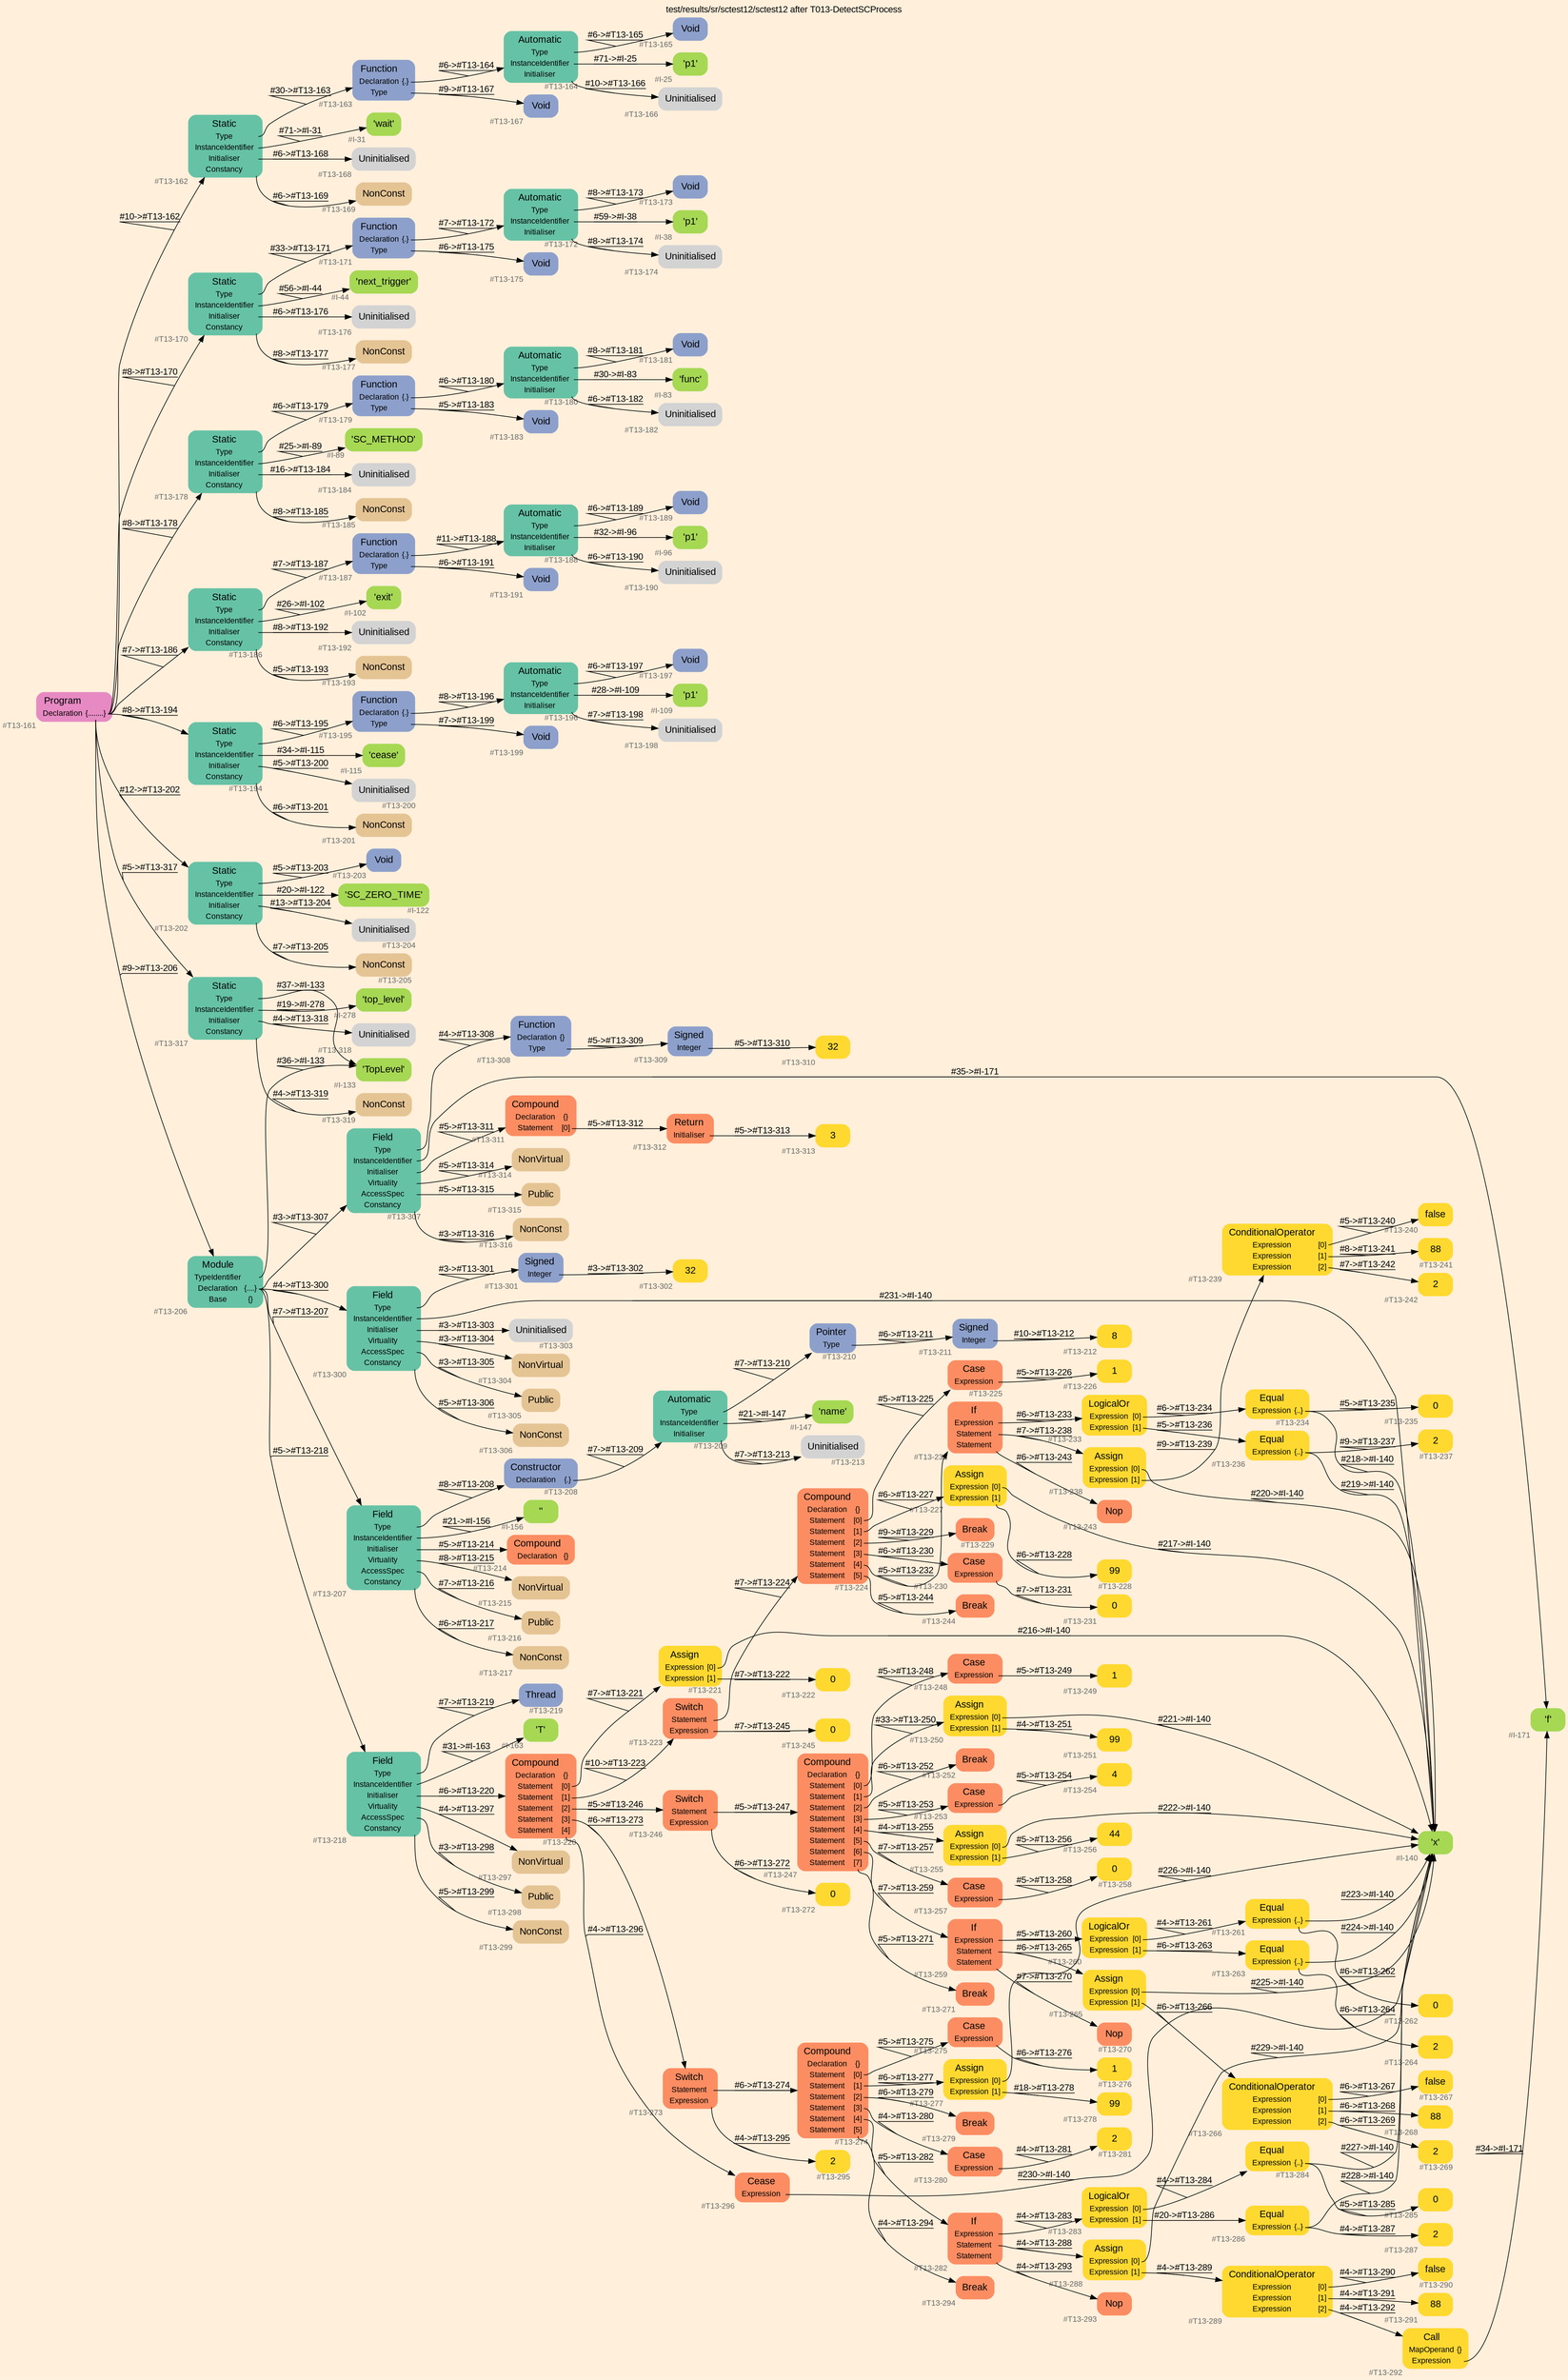 digraph "test/results/sr/sctest12/sctest12 after T013-DetectSCProcess" {
label = "test/results/sr/sctest12/sctest12 after T013-DetectSCProcess"
labelloc = t
graph [
    rankdir = "LR"
    ranksep = 0.3
    bgcolor = antiquewhite1
    color = black
    fontcolor = black
    fontname = "Arial"
];
node [
    fontname = "Arial"
];
edge [
    fontname = "Arial"
];

// -------------------- node figure --------------------
// -------- block #T13-161 ----------
"#T13-161" [
    fillcolor = "/set28/4"
    xlabel = "#T13-161"
    fontsize = "12"
    fontcolor = grey40
    shape = "plaintext"
    label = <<TABLE BORDER="0" CELLBORDER="0" CELLSPACING="0">
     <TR><TD><FONT COLOR="black" POINT-SIZE="15">Program</FONT></TD></TR>
     <TR><TD><FONT COLOR="black" POINT-SIZE="12">Declaration</FONT></TD><TD PORT="port0"><FONT COLOR="black" POINT-SIZE="12">{........}</FONT></TD></TR>
    </TABLE>>
    style = "rounded,filled"
];

// -------- block #T13-162 ----------
"#T13-162" [
    fillcolor = "/set28/1"
    xlabel = "#T13-162"
    fontsize = "12"
    fontcolor = grey40
    shape = "plaintext"
    label = <<TABLE BORDER="0" CELLBORDER="0" CELLSPACING="0">
     <TR><TD><FONT COLOR="black" POINT-SIZE="15">Static</FONT></TD></TR>
     <TR><TD><FONT COLOR="black" POINT-SIZE="12">Type</FONT></TD><TD PORT="port0"></TD></TR>
     <TR><TD><FONT COLOR="black" POINT-SIZE="12">InstanceIdentifier</FONT></TD><TD PORT="port1"></TD></TR>
     <TR><TD><FONT COLOR="black" POINT-SIZE="12">Initialiser</FONT></TD><TD PORT="port2"></TD></TR>
     <TR><TD><FONT COLOR="black" POINT-SIZE="12">Constancy</FONT></TD><TD PORT="port3"></TD></TR>
    </TABLE>>
    style = "rounded,filled"
];

// -------- block #T13-163 ----------
"#T13-163" [
    fillcolor = "/set28/3"
    xlabel = "#T13-163"
    fontsize = "12"
    fontcolor = grey40
    shape = "plaintext"
    label = <<TABLE BORDER="0" CELLBORDER="0" CELLSPACING="0">
     <TR><TD><FONT COLOR="black" POINT-SIZE="15">Function</FONT></TD></TR>
     <TR><TD><FONT COLOR="black" POINT-SIZE="12">Declaration</FONT></TD><TD PORT="port0"><FONT COLOR="black" POINT-SIZE="12">{.}</FONT></TD></TR>
     <TR><TD><FONT COLOR="black" POINT-SIZE="12">Type</FONT></TD><TD PORT="port1"></TD></TR>
    </TABLE>>
    style = "rounded,filled"
];

// -------- block #T13-164 ----------
"#T13-164" [
    fillcolor = "/set28/1"
    xlabel = "#T13-164"
    fontsize = "12"
    fontcolor = grey40
    shape = "plaintext"
    label = <<TABLE BORDER="0" CELLBORDER="0" CELLSPACING="0">
     <TR><TD><FONT COLOR="black" POINT-SIZE="15">Automatic</FONT></TD></TR>
     <TR><TD><FONT COLOR="black" POINT-SIZE="12">Type</FONT></TD><TD PORT="port0"></TD></TR>
     <TR><TD><FONT COLOR="black" POINT-SIZE="12">InstanceIdentifier</FONT></TD><TD PORT="port1"></TD></TR>
     <TR><TD><FONT COLOR="black" POINT-SIZE="12">Initialiser</FONT></TD><TD PORT="port2"></TD></TR>
    </TABLE>>
    style = "rounded,filled"
];

// -------- block #T13-165 ----------
"#T13-165" [
    fillcolor = "/set28/3"
    xlabel = "#T13-165"
    fontsize = "12"
    fontcolor = grey40
    shape = "plaintext"
    label = <<TABLE BORDER="0" CELLBORDER="0" CELLSPACING="0">
     <TR><TD><FONT COLOR="black" POINT-SIZE="15">Void</FONT></TD></TR>
    </TABLE>>
    style = "rounded,filled"
];

// -------- block #I-25 ----------
"#I-25" [
    fillcolor = "/set28/5"
    xlabel = "#I-25"
    fontsize = "12"
    fontcolor = grey40
    shape = "plaintext"
    label = <<TABLE BORDER="0" CELLBORDER="0" CELLSPACING="0">
     <TR><TD><FONT COLOR="black" POINT-SIZE="15">'p1'</FONT></TD></TR>
    </TABLE>>
    style = "rounded,filled"
];

// -------- block #T13-166 ----------
"#T13-166" [
    xlabel = "#T13-166"
    fontsize = "12"
    fontcolor = grey40
    shape = "plaintext"
    label = <<TABLE BORDER="0" CELLBORDER="0" CELLSPACING="0">
     <TR><TD><FONT COLOR="black" POINT-SIZE="15">Uninitialised</FONT></TD></TR>
    </TABLE>>
    style = "rounded,filled"
];

// -------- block #T13-167 ----------
"#T13-167" [
    fillcolor = "/set28/3"
    xlabel = "#T13-167"
    fontsize = "12"
    fontcolor = grey40
    shape = "plaintext"
    label = <<TABLE BORDER="0" CELLBORDER="0" CELLSPACING="0">
     <TR><TD><FONT COLOR="black" POINT-SIZE="15">Void</FONT></TD></TR>
    </TABLE>>
    style = "rounded,filled"
];

// -------- block #I-31 ----------
"#I-31" [
    fillcolor = "/set28/5"
    xlabel = "#I-31"
    fontsize = "12"
    fontcolor = grey40
    shape = "plaintext"
    label = <<TABLE BORDER="0" CELLBORDER="0" CELLSPACING="0">
     <TR><TD><FONT COLOR="black" POINT-SIZE="15">'wait'</FONT></TD></TR>
    </TABLE>>
    style = "rounded,filled"
];

// -------- block #T13-168 ----------
"#T13-168" [
    xlabel = "#T13-168"
    fontsize = "12"
    fontcolor = grey40
    shape = "plaintext"
    label = <<TABLE BORDER="0" CELLBORDER="0" CELLSPACING="0">
     <TR><TD><FONT COLOR="black" POINT-SIZE="15">Uninitialised</FONT></TD></TR>
    </TABLE>>
    style = "rounded,filled"
];

// -------- block #T13-169 ----------
"#T13-169" [
    fillcolor = "/set28/7"
    xlabel = "#T13-169"
    fontsize = "12"
    fontcolor = grey40
    shape = "plaintext"
    label = <<TABLE BORDER="0" CELLBORDER="0" CELLSPACING="0">
     <TR><TD><FONT COLOR="black" POINT-SIZE="15">NonConst</FONT></TD></TR>
    </TABLE>>
    style = "rounded,filled"
];

// -------- block #T13-170 ----------
"#T13-170" [
    fillcolor = "/set28/1"
    xlabel = "#T13-170"
    fontsize = "12"
    fontcolor = grey40
    shape = "plaintext"
    label = <<TABLE BORDER="0" CELLBORDER="0" CELLSPACING="0">
     <TR><TD><FONT COLOR="black" POINT-SIZE="15">Static</FONT></TD></TR>
     <TR><TD><FONT COLOR="black" POINT-SIZE="12">Type</FONT></TD><TD PORT="port0"></TD></TR>
     <TR><TD><FONT COLOR="black" POINT-SIZE="12">InstanceIdentifier</FONT></TD><TD PORT="port1"></TD></TR>
     <TR><TD><FONT COLOR="black" POINT-SIZE="12">Initialiser</FONT></TD><TD PORT="port2"></TD></TR>
     <TR><TD><FONT COLOR="black" POINT-SIZE="12">Constancy</FONT></TD><TD PORT="port3"></TD></TR>
    </TABLE>>
    style = "rounded,filled"
];

// -------- block #T13-171 ----------
"#T13-171" [
    fillcolor = "/set28/3"
    xlabel = "#T13-171"
    fontsize = "12"
    fontcolor = grey40
    shape = "plaintext"
    label = <<TABLE BORDER="0" CELLBORDER="0" CELLSPACING="0">
     <TR><TD><FONT COLOR="black" POINT-SIZE="15">Function</FONT></TD></TR>
     <TR><TD><FONT COLOR="black" POINT-SIZE="12">Declaration</FONT></TD><TD PORT="port0"><FONT COLOR="black" POINT-SIZE="12">{.}</FONT></TD></TR>
     <TR><TD><FONT COLOR="black" POINT-SIZE="12">Type</FONT></TD><TD PORT="port1"></TD></TR>
    </TABLE>>
    style = "rounded,filled"
];

// -------- block #T13-172 ----------
"#T13-172" [
    fillcolor = "/set28/1"
    xlabel = "#T13-172"
    fontsize = "12"
    fontcolor = grey40
    shape = "plaintext"
    label = <<TABLE BORDER="0" CELLBORDER="0" CELLSPACING="0">
     <TR><TD><FONT COLOR="black" POINT-SIZE="15">Automatic</FONT></TD></TR>
     <TR><TD><FONT COLOR="black" POINT-SIZE="12">Type</FONT></TD><TD PORT="port0"></TD></TR>
     <TR><TD><FONT COLOR="black" POINT-SIZE="12">InstanceIdentifier</FONT></TD><TD PORT="port1"></TD></TR>
     <TR><TD><FONT COLOR="black" POINT-SIZE="12">Initialiser</FONT></TD><TD PORT="port2"></TD></TR>
    </TABLE>>
    style = "rounded,filled"
];

// -------- block #T13-173 ----------
"#T13-173" [
    fillcolor = "/set28/3"
    xlabel = "#T13-173"
    fontsize = "12"
    fontcolor = grey40
    shape = "plaintext"
    label = <<TABLE BORDER="0" CELLBORDER="0" CELLSPACING="0">
     <TR><TD><FONT COLOR="black" POINT-SIZE="15">Void</FONT></TD></TR>
    </TABLE>>
    style = "rounded,filled"
];

// -------- block #I-38 ----------
"#I-38" [
    fillcolor = "/set28/5"
    xlabel = "#I-38"
    fontsize = "12"
    fontcolor = grey40
    shape = "plaintext"
    label = <<TABLE BORDER="0" CELLBORDER="0" CELLSPACING="0">
     <TR><TD><FONT COLOR="black" POINT-SIZE="15">'p1'</FONT></TD></TR>
    </TABLE>>
    style = "rounded,filled"
];

// -------- block #T13-174 ----------
"#T13-174" [
    xlabel = "#T13-174"
    fontsize = "12"
    fontcolor = grey40
    shape = "plaintext"
    label = <<TABLE BORDER="0" CELLBORDER="0" CELLSPACING="0">
     <TR><TD><FONT COLOR="black" POINT-SIZE="15">Uninitialised</FONT></TD></TR>
    </TABLE>>
    style = "rounded,filled"
];

// -------- block #T13-175 ----------
"#T13-175" [
    fillcolor = "/set28/3"
    xlabel = "#T13-175"
    fontsize = "12"
    fontcolor = grey40
    shape = "plaintext"
    label = <<TABLE BORDER="0" CELLBORDER="0" CELLSPACING="0">
     <TR><TD><FONT COLOR="black" POINT-SIZE="15">Void</FONT></TD></TR>
    </TABLE>>
    style = "rounded,filled"
];

// -------- block #I-44 ----------
"#I-44" [
    fillcolor = "/set28/5"
    xlabel = "#I-44"
    fontsize = "12"
    fontcolor = grey40
    shape = "plaintext"
    label = <<TABLE BORDER="0" CELLBORDER="0" CELLSPACING="0">
     <TR><TD><FONT COLOR="black" POINT-SIZE="15">'next_trigger'</FONT></TD></TR>
    </TABLE>>
    style = "rounded,filled"
];

// -------- block #T13-176 ----------
"#T13-176" [
    xlabel = "#T13-176"
    fontsize = "12"
    fontcolor = grey40
    shape = "plaintext"
    label = <<TABLE BORDER="0" CELLBORDER="0" CELLSPACING="0">
     <TR><TD><FONT COLOR="black" POINT-SIZE="15">Uninitialised</FONT></TD></TR>
    </TABLE>>
    style = "rounded,filled"
];

// -------- block #T13-177 ----------
"#T13-177" [
    fillcolor = "/set28/7"
    xlabel = "#T13-177"
    fontsize = "12"
    fontcolor = grey40
    shape = "plaintext"
    label = <<TABLE BORDER="0" CELLBORDER="0" CELLSPACING="0">
     <TR><TD><FONT COLOR="black" POINT-SIZE="15">NonConst</FONT></TD></TR>
    </TABLE>>
    style = "rounded,filled"
];

// -------- block #T13-178 ----------
"#T13-178" [
    fillcolor = "/set28/1"
    xlabel = "#T13-178"
    fontsize = "12"
    fontcolor = grey40
    shape = "plaintext"
    label = <<TABLE BORDER="0" CELLBORDER="0" CELLSPACING="0">
     <TR><TD><FONT COLOR="black" POINT-SIZE="15">Static</FONT></TD></TR>
     <TR><TD><FONT COLOR="black" POINT-SIZE="12">Type</FONT></TD><TD PORT="port0"></TD></TR>
     <TR><TD><FONT COLOR="black" POINT-SIZE="12">InstanceIdentifier</FONT></TD><TD PORT="port1"></TD></TR>
     <TR><TD><FONT COLOR="black" POINT-SIZE="12">Initialiser</FONT></TD><TD PORT="port2"></TD></TR>
     <TR><TD><FONT COLOR="black" POINT-SIZE="12">Constancy</FONT></TD><TD PORT="port3"></TD></TR>
    </TABLE>>
    style = "rounded,filled"
];

// -------- block #T13-179 ----------
"#T13-179" [
    fillcolor = "/set28/3"
    xlabel = "#T13-179"
    fontsize = "12"
    fontcolor = grey40
    shape = "plaintext"
    label = <<TABLE BORDER="0" CELLBORDER="0" CELLSPACING="0">
     <TR><TD><FONT COLOR="black" POINT-SIZE="15">Function</FONT></TD></TR>
     <TR><TD><FONT COLOR="black" POINT-SIZE="12">Declaration</FONT></TD><TD PORT="port0"><FONT COLOR="black" POINT-SIZE="12">{.}</FONT></TD></TR>
     <TR><TD><FONT COLOR="black" POINT-SIZE="12">Type</FONT></TD><TD PORT="port1"></TD></TR>
    </TABLE>>
    style = "rounded,filled"
];

// -------- block #T13-180 ----------
"#T13-180" [
    fillcolor = "/set28/1"
    xlabel = "#T13-180"
    fontsize = "12"
    fontcolor = grey40
    shape = "plaintext"
    label = <<TABLE BORDER="0" CELLBORDER="0" CELLSPACING="0">
     <TR><TD><FONT COLOR="black" POINT-SIZE="15">Automatic</FONT></TD></TR>
     <TR><TD><FONT COLOR="black" POINT-SIZE="12">Type</FONT></TD><TD PORT="port0"></TD></TR>
     <TR><TD><FONT COLOR="black" POINT-SIZE="12">InstanceIdentifier</FONT></TD><TD PORT="port1"></TD></TR>
     <TR><TD><FONT COLOR="black" POINT-SIZE="12">Initialiser</FONT></TD><TD PORT="port2"></TD></TR>
    </TABLE>>
    style = "rounded,filled"
];

// -------- block #T13-181 ----------
"#T13-181" [
    fillcolor = "/set28/3"
    xlabel = "#T13-181"
    fontsize = "12"
    fontcolor = grey40
    shape = "plaintext"
    label = <<TABLE BORDER="0" CELLBORDER="0" CELLSPACING="0">
     <TR><TD><FONT COLOR="black" POINT-SIZE="15">Void</FONT></TD></TR>
    </TABLE>>
    style = "rounded,filled"
];

// -------- block #I-83 ----------
"#I-83" [
    fillcolor = "/set28/5"
    xlabel = "#I-83"
    fontsize = "12"
    fontcolor = grey40
    shape = "plaintext"
    label = <<TABLE BORDER="0" CELLBORDER="0" CELLSPACING="0">
     <TR><TD><FONT COLOR="black" POINT-SIZE="15">'func'</FONT></TD></TR>
    </TABLE>>
    style = "rounded,filled"
];

// -------- block #T13-182 ----------
"#T13-182" [
    xlabel = "#T13-182"
    fontsize = "12"
    fontcolor = grey40
    shape = "plaintext"
    label = <<TABLE BORDER="0" CELLBORDER="0" CELLSPACING="0">
     <TR><TD><FONT COLOR="black" POINT-SIZE="15">Uninitialised</FONT></TD></TR>
    </TABLE>>
    style = "rounded,filled"
];

// -------- block #T13-183 ----------
"#T13-183" [
    fillcolor = "/set28/3"
    xlabel = "#T13-183"
    fontsize = "12"
    fontcolor = grey40
    shape = "plaintext"
    label = <<TABLE BORDER="0" CELLBORDER="0" CELLSPACING="0">
     <TR><TD><FONT COLOR="black" POINT-SIZE="15">Void</FONT></TD></TR>
    </TABLE>>
    style = "rounded,filled"
];

// -------- block #I-89 ----------
"#I-89" [
    fillcolor = "/set28/5"
    xlabel = "#I-89"
    fontsize = "12"
    fontcolor = grey40
    shape = "plaintext"
    label = <<TABLE BORDER="0" CELLBORDER="0" CELLSPACING="0">
     <TR><TD><FONT COLOR="black" POINT-SIZE="15">'SC_METHOD'</FONT></TD></TR>
    </TABLE>>
    style = "rounded,filled"
];

// -------- block #T13-184 ----------
"#T13-184" [
    xlabel = "#T13-184"
    fontsize = "12"
    fontcolor = grey40
    shape = "plaintext"
    label = <<TABLE BORDER="0" CELLBORDER="0" CELLSPACING="0">
     <TR><TD><FONT COLOR="black" POINT-SIZE="15">Uninitialised</FONT></TD></TR>
    </TABLE>>
    style = "rounded,filled"
];

// -------- block #T13-185 ----------
"#T13-185" [
    fillcolor = "/set28/7"
    xlabel = "#T13-185"
    fontsize = "12"
    fontcolor = grey40
    shape = "plaintext"
    label = <<TABLE BORDER="0" CELLBORDER="0" CELLSPACING="0">
     <TR><TD><FONT COLOR="black" POINT-SIZE="15">NonConst</FONT></TD></TR>
    </TABLE>>
    style = "rounded,filled"
];

// -------- block #T13-186 ----------
"#T13-186" [
    fillcolor = "/set28/1"
    xlabel = "#T13-186"
    fontsize = "12"
    fontcolor = grey40
    shape = "plaintext"
    label = <<TABLE BORDER="0" CELLBORDER="0" CELLSPACING="0">
     <TR><TD><FONT COLOR="black" POINT-SIZE="15">Static</FONT></TD></TR>
     <TR><TD><FONT COLOR="black" POINT-SIZE="12">Type</FONT></TD><TD PORT="port0"></TD></TR>
     <TR><TD><FONT COLOR="black" POINT-SIZE="12">InstanceIdentifier</FONT></TD><TD PORT="port1"></TD></TR>
     <TR><TD><FONT COLOR="black" POINT-SIZE="12">Initialiser</FONT></TD><TD PORT="port2"></TD></TR>
     <TR><TD><FONT COLOR="black" POINT-SIZE="12">Constancy</FONT></TD><TD PORT="port3"></TD></TR>
    </TABLE>>
    style = "rounded,filled"
];

// -------- block #T13-187 ----------
"#T13-187" [
    fillcolor = "/set28/3"
    xlabel = "#T13-187"
    fontsize = "12"
    fontcolor = grey40
    shape = "plaintext"
    label = <<TABLE BORDER="0" CELLBORDER="0" CELLSPACING="0">
     <TR><TD><FONT COLOR="black" POINT-SIZE="15">Function</FONT></TD></TR>
     <TR><TD><FONT COLOR="black" POINT-SIZE="12">Declaration</FONT></TD><TD PORT="port0"><FONT COLOR="black" POINT-SIZE="12">{.}</FONT></TD></TR>
     <TR><TD><FONT COLOR="black" POINT-SIZE="12">Type</FONT></TD><TD PORT="port1"></TD></TR>
    </TABLE>>
    style = "rounded,filled"
];

// -------- block #T13-188 ----------
"#T13-188" [
    fillcolor = "/set28/1"
    xlabel = "#T13-188"
    fontsize = "12"
    fontcolor = grey40
    shape = "plaintext"
    label = <<TABLE BORDER="0" CELLBORDER="0" CELLSPACING="0">
     <TR><TD><FONT COLOR="black" POINT-SIZE="15">Automatic</FONT></TD></TR>
     <TR><TD><FONT COLOR="black" POINT-SIZE="12">Type</FONT></TD><TD PORT="port0"></TD></TR>
     <TR><TD><FONT COLOR="black" POINT-SIZE="12">InstanceIdentifier</FONT></TD><TD PORT="port1"></TD></TR>
     <TR><TD><FONT COLOR="black" POINT-SIZE="12">Initialiser</FONT></TD><TD PORT="port2"></TD></TR>
    </TABLE>>
    style = "rounded,filled"
];

// -------- block #T13-189 ----------
"#T13-189" [
    fillcolor = "/set28/3"
    xlabel = "#T13-189"
    fontsize = "12"
    fontcolor = grey40
    shape = "plaintext"
    label = <<TABLE BORDER="0" CELLBORDER="0" CELLSPACING="0">
     <TR><TD><FONT COLOR="black" POINT-SIZE="15">Void</FONT></TD></TR>
    </TABLE>>
    style = "rounded,filled"
];

// -------- block #I-96 ----------
"#I-96" [
    fillcolor = "/set28/5"
    xlabel = "#I-96"
    fontsize = "12"
    fontcolor = grey40
    shape = "plaintext"
    label = <<TABLE BORDER="0" CELLBORDER="0" CELLSPACING="0">
     <TR><TD><FONT COLOR="black" POINT-SIZE="15">'p1'</FONT></TD></TR>
    </TABLE>>
    style = "rounded,filled"
];

// -------- block #T13-190 ----------
"#T13-190" [
    xlabel = "#T13-190"
    fontsize = "12"
    fontcolor = grey40
    shape = "plaintext"
    label = <<TABLE BORDER="0" CELLBORDER="0" CELLSPACING="0">
     <TR><TD><FONT COLOR="black" POINT-SIZE="15">Uninitialised</FONT></TD></TR>
    </TABLE>>
    style = "rounded,filled"
];

// -------- block #T13-191 ----------
"#T13-191" [
    fillcolor = "/set28/3"
    xlabel = "#T13-191"
    fontsize = "12"
    fontcolor = grey40
    shape = "plaintext"
    label = <<TABLE BORDER="0" CELLBORDER="0" CELLSPACING="0">
     <TR><TD><FONT COLOR="black" POINT-SIZE="15">Void</FONT></TD></TR>
    </TABLE>>
    style = "rounded,filled"
];

// -------- block #I-102 ----------
"#I-102" [
    fillcolor = "/set28/5"
    xlabel = "#I-102"
    fontsize = "12"
    fontcolor = grey40
    shape = "plaintext"
    label = <<TABLE BORDER="0" CELLBORDER="0" CELLSPACING="0">
     <TR><TD><FONT COLOR="black" POINT-SIZE="15">'exit'</FONT></TD></TR>
    </TABLE>>
    style = "rounded,filled"
];

// -------- block #T13-192 ----------
"#T13-192" [
    xlabel = "#T13-192"
    fontsize = "12"
    fontcolor = grey40
    shape = "plaintext"
    label = <<TABLE BORDER="0" CELLBORDER="0" CELLSPACING="0">
     <TR><TD><FONT COLOR="black" POINT-SIZE="15">Uninitialised</FONT></TD></TR>
    </TABLE>>
    style = "rounded,filled"
];

// -------- block #T13-193 ----------
"#T13-193" [
    fillcolor = "/set28/7"
    xlabel = "#T13-193"
    fontsize = "12"
    fontcolor = grey40
    shape = "plaintext"
    label = <<TABLE BORDER="0" CELLBORDER="0" CELLSPACING="0">
     <TR><TD><FONT COLOR="black" POINT-SIZE="15">NonConst</FONT></TD></TR>
    </TABLE>>
    style = "rounded,filled"
];

// -------- block #T13-194 ----------
"#T13-194" [
    fillcolor = "/set28/1"
    xlabel = "#T13-194"
    fontsize = "12"
    fontcolor = grey40
    shape = "plaintext"
    label = <<TABLE BORDER="0" CELLBORDER="0" CELLSPACING="0">
     <TR><TD><FONT COLOR="black" POINT-SIZE="15">Static</FONT></TD></TR>
     <TR><TD><FONT COLOR="black" POINT-SIZE="12">Type</FONT></TD><TD PORT="port0"></TD></TR>
     <TR><TD><FONT COLOR="black" POINT-SIZE="12">InstanceIdentifier</FONT></TD><TD PORT="port1"></TD></TR>
     <TR><TD><FONT COLOR="black" POINT-SIZE="12">Initialiser</FONT></TD><TD PORT="port2"></TD></TR>
     <TR><TD><FONT COLOR="black" POINT-SIZE="12">Constancy</FONT></TD><TD PORT="port3"></TD></TR>
    </TABLE>>
    style = "rounded,filled"
];

// -------- block #T13-195 ----------
"#T13-195" [
    fillcolor = "/set28/3"
    xlabel = "#T13-195"
    fontsize = "12"
    fontcolor = grey40
    shape = "plaintext"
    label = <<TABLE BORDER="0" CELLBORDER="0" CELLSPACING="0">
     <TR><TD><FONT COLOR="black" POINT-SIZE="15">Function</FONT></TD></TR>
     <TR><TD><FONT COLOR="black" POINT-SIZE="12">Declaration</FONT></TD><TD PORT="port0"><FONT COLOR="black" POINT-SIZE="12">{.}</FONT></TD></TR>
     <TR><TD><FONT COLOR="black" POINT-SIZE="12">Type</FONT></TD><TD PORT="port1"></TD></TR>
    </TABLE>>
    style = "rounded,filled"
];

// -------- block #T13-196 ----------
"#T13-196" [
    fillcolor = "/set28/1"
    xlabel = "#T13-196"
    fontsize = "12"
    fontcolor = grey40
    shape = "plaintext"
    label = <<TABLE BORDER="0" CELLBORDER="0" CELLSPACING="0">
     <TR><TD><FONT COLOR="black" POINT-SIZE="15">Automatic</FONT></TD></TR>
     <TR><TD><FONT COLOR="black" POINT-SIZE="12">Type</FONT></TD><TD PORT="port0"></TD></TR>
     <TR><TD><FONT COLOR="black" POINT-SIZE="12">InstanceIdentifier</FONT></TD><TD PORT="port1"></TD></TR>
     <TR><TD><FONT COLOR="black" POINT-SIZE="12">Initialiser</FONT></TD><TD PORT="port2"></TD></TR>
    </TABLE>>
    style = "rounded,filled"
];

// -------- block #T13-197 ----------
"#T13-197" [
    fillcolor = "/set28/3"
    xlabel = "#T13-197"
    fontsize = "12"
    fontcolor = grey40
    shape = "plaintext"
    label = <<TABLE BORDER="0" CELLBORDER="0" CELLSPACING="0">
     <TR><TD><FONT COLOR="black" POINT-SIZE="15">Void</FONT></TD></TR>
    </TABLE>>
    style = "rounded,filled"
];

// -------- block #I-109 ----------
"#I-109" [
    fillcolor = "/set28/5"
    xlabel = "#I-109"
    fontsize = "12"
    fontcolor = grey40
    shape = "plaintext"
    label = <<TABLE BORDER="0" CELLBORDER="0" CELLSPACING="0">
     <TR><TD><FONT COLOR="black" POINT-SIZE="15">'p1'</FONT></TD></TR>
    </TABLE>>
    style = "rounded,filled"
];

// -------- block #T13-198 ----------
"#T13-198" [
    xlabel = "#T13-198"
    fontsize = "12"
    fontcolor = grey40
    shape = "plaintext"
    label = <<TABLE BORDER="0" CELLBORDER="0" CELLSPACING="0">
     <TR><TD><FONT COLOR="black" POINT-SIZE="15">Uninitialised</FONT></TD></TR>
    </TABLE>>
    style = "rounded,filled"
];

// -------- block #T13-199 ----------
"#T13-199" [
    fillcolor = "/set28/3"
    xlabel = "#T13-199"
    fontsize = "12"
    fontcolor = grey40
    shape = "plaintext"
    label = <<TABLE BORDER="0" CELLBORDER="0" CELLSPACING="0">
     <TR><TD><FONT COLOR="black" POINT-SIZE="15">Void</FONT></TD></TR>
    </TABLE>>
    style = "rounded,filled"
];

// -------- block #I-115 ----------
"#I-115" [
    fillcolor = "/set28/5"
    xlabel = "#I-115"
    fontsize = "12"
    fontcolor = grey40
    shape = "plaintext"
    label = <<TABLE BORDER="0" CELLBORDER="0" CELLSPACING="0">
     <TR><TD><FONT COLOR="black" POINT-SIZE="15">'cease'</FONT></TD></TR>
    </TABLE>>
    style = "rounded,filled"
];

// -------- block #T13-200 ----------
"#T13-200" [
    xlabel = "#T13-200"
    fontsize = "12"
    fontcolor = grey40
    shape = "plaintext"
    label = <<TABLE BORDER="0" CELLBORDER="0" CELLSPACING="0">
     <TR><TD><FONT COLOR="black" POINT-SIZE="15">Uninitialised</FONT></TD></TR>
    </TABLE>>
    style = "rounded,filled"
];

// -------- block #T13-201 ----------
"#T13-201" [
    fillcolor = "/set28/7"
    xlabel = "#T13-201"
    fontsize = "12"
    fontcolor = grey40
    shape = "plaintext"
    label = <<TABLE BORDER="0" CELLBORDER="0" CELLSPACING="0">
     <TR><TD><FONT COLOR="black" POINT-SIZE="15">NonConst</FONT></TD></TR>
    </TABLE>>
    style = "rounded,filled"
];

// -------- block #T13-202 ----------
"#T13-202" [
    fillcolor = "/set28/1"
    xlabel = "#T13-202"
    fontsize = "12"
    fontcolor = grey40
    shape = "plaintext"
    label = <<TABLE BORDER="0" CELLBORDER="0" CELLSPACING="0">
     <TR><TD><FONT COLOR="black" POINT-SIZE="15">Static</FONT></TD></TR>
     <TR><TD><FONT COLOR="black" POINT-SIZE="12">Type</FONT></TD><TD PORT="port0"></TD></TR>
     <TR><TD><FONT COLOR="black" POINT-SIZE="12">InstanceIdentifier</FONT></TD><TD PORT="port1"></TD></TR>
     <TR><TD><FONT COLOR="black" POINT-SIZE="12">Initialiser</FONT></TD><TD PORT="port2"></TD></TR>
     <TR><TD><FONT COLOR="black" POINT-SIZE="12">Constancy</FONT></TD><TD PORT="port3"></TD></TR>
    </TABLE>>
    style = "rounded,filled"
];

// -------- block #T13-203 ----------
"#T13-203" [
    fillcolor = "/set28/3"
    xlabel = "#T13-203"
    fontsize = "12"
    fontcolor = grey40
    shape = "plaintext"
    label = <<TABLE BORDER="0" CELLBORDER="0" CELLSPACING="0">
     <TR><TD><FONT COLOR="black" POINT-SIZE="15">Void</FONT></TD></TR>
    </TABLE>>
    style = "rounded,filled"
];

// -------- block #I-122 ----------
"#I-122" [
    fillcolor = "/set28/5"
    xlabel = "#I-122"
    fontsize = "12"
    fontcolor = grey40
    shape = "plaintext"
    label = <<TABLE BORDER="0" CELLBORDER="0" CELLSPACING="0">
     <TR><TD><FONT COLOR="black" POINT-SIZE="15">'SC_ZERO_TIME'</FONT></TD></TR>
    </TABLE>>
    style = "rounded,filled"
];

// -------- block #T13-204 ----------
"#T13-204" [
    xlabel = "#T13-204"
    fontsize = "12"
    fontcolor = grey40
    shape = "plaintext"
    label = <<TABLE BORDER="0" CELLBORDER="0" CELLSPACING="0">
     <TR><TD><FONT COLOR="black" POINT-SIZE="15">Uninitialised</FONT></TD></TR>
    </TABLE>>
    style = "rounded,filled"
];

// -------- block #T13-205 ----------
"#T13-205" [
    fillcolor = "/set28/7"
    xlabel = "#T13-205"
    fontsize = "12"
    fontcolor = grey40
    shape = "plaintext"
    label = <<TABLE BORDER="0" CELLBORDER="0" CELLSPACING="0">
     <TR><TD><FONT COLOR="black" POINT-SIZE="15">NonConst</FONT></TD></TR>
    </TABLE>>
    style = "rounded,filled"
];

// -------- block #T13-206 ----------
"#T13-206" [
    fillcolor = "/set28/1"
    xlabel = "#T13-206"
    fontsize = "12"
    fontcolor = grey40
    shape = "plaintext"
    label = <<TABLE BORDER="0" CELLBORDER="0" CELLSPACING="0">
     <TR><TD><FONT COLOR="black" POINT-SIZE="15">Module</FONT></TD></TR>
     <TR><TD><FONT COLOR="black" POINT-SIZE="12">TypeIdentifier</FONT></TD><TD PORT="port0"></TD></TR>
     <TR><TD><FONT COLOR="black" POINT-SIZE="12">Declaration</FONT></TD><TD PORT="port1"><FONT COLOR="black" POINT-SIZE="12">{....}</FONT></TD></TR>
     <TR><TD><FONT COLOR="black" POINT-SIZE="12">Base</FONT></TD><TD PORT="port2"><FONT COLOR="black" POINT-SIZE="12">{}</FONT></TD></TR>
    </TABLE>>
    style = "rounded,filled"
];

// -------- block #I-133 ----------
"#I-133" [
    fillcolor = "/set28/5"
    xlabel = "#I-133"
    fontsize = "12"
    fontcolor = grey40
    shape = "plaintext"
    label = <<TABLE BORDER="0" CELLBORDER="0" CELLSPACING="0">
     <TR><TD><FONT COLOR="black" POINT-SIZE="15">'TopLevel'</FONT></TD></TR>
    </TABLE>>
    style = "rounded,filled"
];

// -------- block #T13-207 ----------
"#T13-207" [
    fillcolor = "/set28/1"
    xlabel = "#T13-207"
    fontsize = "12"
    fontcolor = grey40
    shape = "plaintext"
    label = <<TABLE BORDER="0" CELLBORDER="0" CELLSPACING="0">
     <TR><TD><FONT COLOR="black" POINT-SIZE="15">Field</FONT></TD></TR>
     <TR><TD><FONT COLOR="black" POINT-SIZE="12">Type</FONT></TD><TD PORT="port0"></TD></TR>
     <TR><TD><FONT COLOR="black" POINT-SIZE="12">InstanceIdentifier</FONT></TD><TD PORT="port1"></TD></TR>
     <TR><TD><FONT COLOR="black" POINT-SIZE="12">Initialiser</FONT></TD><TD PORT="port2"></TD></TR>
     <TR><TD><FONT COLOR="black" POINT-SIZE="12">Virtuality</FONT></TD><TD PORT="port3"></TD></TR>
     <TR><TD><FONT COLOR="black" POINT-SIZE="12">AccessSpec</FONT></TD><TD PORT="port4"></TD></TR>
     <TR><TD><FONT COLOR="black" POINT-SIZE="12">Constancy</FONT></TD><TD PORT="port5"></TD></TR>
    </TABLE>>
    style = "rounded,filled"
];

// -------- block #T13-208 ----------
"#T13-208" [
    fillcolor = "/set28/3"
    xlabel = "#T13-208"
    fontsize = "12"
    fontcolor = grey40
    shape = "plaintext"
    label = <<TABLE BORDER="0" CELLBORDER="0" CELLSPACING="0">
     <TR><TD><FONT COLOR="black" POINT-SIZE="15">Constructor</FONT></TD></TR>
     <TR><TD><FONT COLOR="black" POINT-SIZE="12">Declaration</FONT></TD><TD PORT="port0"><FONT COLOR="black" POINT-SIZE="12">{.}</FONT></TD></TR>
    </TABLE>>
    style = "rounded,filled"
];

// -------- block #T13-209 ----------
"#T13-209" [
    fillcolor = "/set28/1"
    xlabel = "#T13-209"
    fontsize = "12"
    fontcolor = grey40
    shape = "plaintext"
    label = <<TABLE BORDER="0" CELLBORDER="0" CELLSPACING="0">
     <TR><TD><FONT COLOR="black" POINT-SIZE="15">Automatic</FONT></TD></TR>
     <TR><TD><FONT COLOR="black" POINT-SIZE="12">Type</FONT></TD><TD PORT="port0"></TD></TR>
     <TR><TD><FONT COLOR="black" POINT-SIZE="12">InstanceIdentifier</FONT></TD><TD PORT="port1"></TD></TR>
     <TR><TD><FONT COLOR="black" POINT-SIZE="12">Initialiser</FONT></TD><TD PORT="port2"></TD></TR>
    </TABLE>>
    style = "rounded,filled"
];

// -------- block #T13-210 ----------
"#T13-210" [
    fillcolor = "/set28/3"
    xlabel = "#T13-210"
    fontsize = "12"
    fontcolor = grey40
    shape = "plaintext"
    label = <<TABLE BORDER="0" CELLBORDER="0" CELLSPACING="0">
     <TR><TD><FONT COLOR="black" POINT-SIZE="15">Pointer</FONT></TD></TR>
     <TR><TD><FONT COLOR="black" POINT-SIZE="12">Type</FONT></TD><TD PORT="port0"></TD></TR>
    </TABLE>>
    style = "rounded,filled"
];

// -------- block #T13-211 ----------
"#T13-211" [
    fillcolor = "/set28/3"
    xlabel = "#T13-211"
    fontsize = "12"
    fontcolor = grey40
    shape = "plaintext"
    label = <<TABLE BORDER="0" CELLBORDER="0" CELLSPACING="0">
     <TR><TD><FONT COLOR="black" POINT-SIZE="15">Signed</FONT></TD></TR>
     <TR><TD><FONT COLOR="black" POINT-SIZE="12">Integer</FONT></TD><TD PORT="port0"></TD></TR>
    </TABLE>>
    style = "rounded,filled"
];

// -------- block #T13-212 ----------
"#T13-212" [
    fillcolor = "/set28/6"
    xlabel = "#T13-212"
    fontsize = "12"
    fontcolor = grey40
    shape = "plaintext"
    label = <<TABLE BORDER="0" CELLBORDER="0" CELLSPACING="0">
     <TR><TD><FONT COLOR="black" POINT-SIZE="15">8</FONT></TD></TR>
    </TABLE>>
    style = "rounded,filled"
];

// -------- block #I-147 ----------
"#I-147" [
    fillcolor = "/set28/5"
    xlabel = "#I-147"
    fontsize = "12"
    fontcolor = grey40
    shape = "plaintext"
    label = <<TABLE BORDER="0" CELLBORDER="0" CELLSPACING="0">
     <TR><TD><FONT COLOR="black" POINT-SIZE="15">'name'</FONT></TD></TR>
    </TABLE>>
    style = "rounded,filled"
];

// -------- block #T13-213 ----------
"#T13-213" [
    xlabel = "#T13-213"
    fontsize = "12"
    fontcolor = grey40
    shape = "plaintext"
    label = <<TABLE BORDER="0" CELLBORDER="0" CELLSPACING="0">
     <TR><TD><FONT COLOR="black" POINT-SIZE="15">Uninitialised</FONT></TD></TR>
    </TABLE>>
    style = "rounded,filled"
];

// -------- block #I-156 ----------
"#I-156" [
    fillcolor = "/set28/5"
    xlabel = "#I-156"
    fontsize = "12"
    fontcolor = grey40
    shape = "plaintext"
    label = <<TABLE BORDER="0" CELLBORDER="0" CELLSPACING="0">
     <TR><TD><FONT COLOR="black" POINT-SIZE="15">''</FONT></TD></TR>
    </TABLE>>
    style = "rounded,filled"
];

// -------- block #T13-214 ----------
"#T13-214" [
    fillcolor = "/set28/2"
    xlabel = "#T13-214"
    fontsize = "12"
    fontcolor = grey40
    shape = "plaintext"
    label = <<TABLE BORDER="0" CELLBORDER="0" CELLSPACING="0">
     <TR><TD><FONT COLOR="black" POINT-SIZE="15">Compound</FONT></TD></TR>
     <TR><TD><FONT COLOR="black" POINT-SIZE="12">Declaration</FONT></TD><TD PORT="port0"><FONT COLOR="black" POINT-SIZE="12">{}</FONT></TD></TR>
    </TABLE>>
    style = "rounded,filled"
];

// -------- block #T13-215 ----------
"#T13-215" [
    fillcolor = "/set28/7"
    xlabel = "#T13-215"
    fontsize = "12"
    fontcolor = grey40
    shape = "plaintext"
    label = <<TABLE BORDER="0" CELLBORDER="0" CELLSPACING="0">
     <TR><TD><FONT COLOR="black" POINT-SIZE="15">NonVirtual</FONT></TD></TR>
    </TABLE>>
    style = "rounded,filled"
];

// -------- block #T13-216 ----------
"#T13-216" [
    fillcolor = "/set28/7"
    xlabel = "#T13-216"
    fontsize = "12"
    fontcolor = grey40
    shape = "plaintext"
    label = <<TABLE BORDER="0" CELLBORDER="0" CELLSPACING="0">
     <TR><TD><FONT COLOR="black" POINT-SIZE="15">Public</FONT></TD></TR>
    </TABLE>>
    style = "rounded,filled"
];

// -------- block #T13-217 ----------
"#T13-217" [
    fillcolor = "/set28/7"
    xlabel = "#T13-217"
    fontsize = "12"
    fontcolor = grey40
    shape = "plaintext"
    label = <<TABLE BORDER="0" CELLBORDER="0" CELLSPACING="0">
     <TR><TD><FONT COLOR="black" POINT-SIZE="15">NonConst</FONT></TD></TR>
    </TABLE>>
    style = "rounded,filled"
];

// -------- block #T13-218 ----------
"#T13-218" [
    fillcolor = "/set28/1"
    xlabel = "#T13-218"
    fontsize = "12"
    fontcolor = grey40
    shape = "plaintext"
    label = <<TABLE BORDER="0" CELLBORDER="0" CELLSPACING="0">
     <TR><TD><FONT COLOR="black" POINT-SIZE="15">Field</FONT></TD></TR>
     <TR><TD><FONT COLOR="black" POINT-SIZE="12">Type</FONT></TD><TD PORT="port0"></TD></TR>
     <TR><TD><FONT COLOR="black" POINT-SIZE="12">InstanceIdentifier</FONT></TD><TD PORT="port1"></TD></TR>
     <TR><TD><FONT COLOR="black" POINT-SIZE="12">Initialiser</FONT></TD><TD PORT="port2"></TD></TR>
     <TR><TD><FONT COLOR="black" POINT-SIZE="12">Virtuality</FONT></TD><TD PORT="port3"></TD></TR>
     <TR><TD><FONT COLOR="black" POINT-SIZE="12">AccessSpec</FONT></TD><TD PORT="port4"></TD></TR>
     <TR><TD><FONT COLOR="black" POINT-SIZE="12">Constancy</FONT></TD><TD PORT="port5"></TD></TR>
    </TABLE>>
    style = "rounded,filled"
];

// -------- block #T13-219 ----------
"#T13-219" [
    fillcolor = "/set28/3"
    xlabel = "#T13-219"
    fontsize = "12"
    fontcolor = grey40
    shape = "plaintext"
    label = <<TABLE BORDER="0" CELLBORDER="0" CELLSPACING="0">
     <TR><TD><FONT COLOR="black" POINT-SIZE="15">Thread</FONT></TD></TR>
    </TABLE>>
    style = "rounded,filled"
];

// -------- block #I-163 ----------
"#I-163" [
    fillcolor = "/set28/5"
    xlabel = "#I-163"
    fontsize = "12"
    fontcolor = grey40
    shape = "plaintext"
    label = <<TABLE BORDER="0" CELLBORDER="0" CELLSPACING="0">
     <TR><TD><FONT COLOR="black" POINT-SIZE="15">'T'</FONT></TD></TR>
    </TABLE>>
    style = "rounded,filled"
];

// -------- block #T13-220 ----------
"#T13-220" [
    fillcolor = "/set28/2"
    xlabel = "#T13-220"
    fontsize = "12"
    fontcolor = grey40
    shape = "plaintext"
    label = <<TABLE BORDER="0" CELLBORDER="0" CELLSPACING="0">
     <TR><TD><FONT COLOR="black" POINT-SIZE="15">Compound</FONT></TD></TR>
     <TR><TD><FONT COLOR="black" POINT-SIZE="12">Declaration</FONT></TD><TD PORT="port0"><FONT COLOR="black" POINT-SIZE="12">{}</FONT></TD></TR>
     <TR><TD><FONT COLOR="black" POINT-SIZE="12">Statement</FONT></TD><TD PORT="port1"><FONT COLOR="black" POINT-SIZE="12">[0]</FONT></TD></TR>
     <TR><TD><FONT COLOR="black" POINT-SIZE="12">Statement</FONT></TD><TD PORT="port2"><FONT COLOR="black" POINT-SIZE="12">[1]</FONT></TD></TR>
     <TR><TD><FONT COLOR="black" POINT-SIZE="12">Statement</FONT></TD><TD PORT="port3"><FONT COLOR="black" POINT-SIZE="12">[2]</FONT></TD></TR>
     <TR><TD><FONT COLOR="black" POINT-SIZE="12">Statement</FONT></TD><TD PORT="port4"><FONT COLOR="black" POINT-SIZE="12">[3]</FONT></TD></TR>
     <TR><TD><FONT COLOR="black" POINT-SIZE="12">Statement</FONT></TD><TD PORT="port5"><FONT COLOR="black" POINT-SIZE="12">[4]</FONT></TD></TR>
    </TABLE>>
    style = "rounded,filled"
];

// -------- block #T13-221 ----------
"#T13-221" [
    fillcolor = "/set28/6"
    xlabel = "#T13-221"
    fontsize = "12"
    fontcolor = grey40
    shape = "plaintext"
    label = <<TABLE BORDER="0" CELLBORDER="0" CELLSPACING="0">
     <TR><TD><FONT COLOR="black" POINT-SIZE="15">Assign</FONT></TD></TR>
     <TR><TD><FONT COLOR="black" POINT-SIZE="12">Expression</FONT></TD><TD PORT="port0"><FONT COLOR="black" POINT-SIZE="12">[0]</FONT></TD></TR>
     <TR><TD><FONT COLOR="black" POINT-SIZE="12">Expression</FONT></TD><TD PORT="port1"><FONT COLOR="black" POINT-SIZE="12">[1]</FONT></TD></TR>
    </TABLE>>
    style = "rounded,filled"
];

// -------- block #I-140 ----------
"#I-140" [
    fillcolor = "/set28/5"
    xlabel = "#I-140"
    fontsize = "12"
    fontcolor = grey40
    shape = "plaintext"
    label = <<TABLE BORDER="0" CELLBORDER="0" CELLSPACING="0">
     <TR><TD><FONT COLOR="black" POINT-SIZE="15">'x'</FONT></TD></TR>
    </TABLE>>
    style = "rounded,filled"
];

// -------- block #T13-222 ----------
"#T13-222" [
    fillcolor = "/set28/6"
    xlabel = "#T13-222"
    fontsize = "12"
    fontcolor = grey40
    shape = "plaintext"
    label = <<TABLE BORDER="0" CELLBORDER="0" CELLSPACING="0">
     <TR><TD><FONT COLOR="black" POINT-SIZE="15">0</FONT></TD></TR>
    </TABLE>>
    style = "rounded,filled"
];

// -------- block #T13-223 ----------
"#T13-223" [
    fillcolor = "/set28/2"
    xlabel = "#T13-223"
    fontsize = "12"
    fontcolor = grey40
    shape = "plaintext"
    label = <<TABLE BORDER="0" CELLBORDER="0" CELLSPACING="0">
     <TR><TD><FONT COLOR="black" POINT-SIZE="15">Switch</FONT></TD></TR>
     <TR><TD><FONT COLOR="black" POINT-SIZE="12">Statement</FONT></TD><TD PORT="port0"></TD></TR>
     <TR><TD><FONT COLOR="black" POINT-SIZE="12">Expression</FONT></TD><TD PORT="port1"></TD></TR>
    </TABLE>>
    style = "rounded,filled"
];

// -------- block #T13-224 ----------
"#T13-224" [
    fillcolor = "/set28/2"
    xlabel = "#T13-224"
    fontsize = "12"
    fontcolor = grey40
    shape = "plaintext"
    label = <<TABLE BORDER="0" CELLBORDER="0" CELLSPACING="0">
     <TR><TD><FONT COLOR="black" POINT-SIZE="15">Compound</FONT></TD></TR>
     <TR><TD><FONT COLOR="black" POINT-SIZE="12">Declaration</FONT></TD><TD PORT="port0"><FONT COLOR="black" POINT-SIZE="12">{}</FONT></TD></TR>
     <TR><TD><FONT COLOR="black" POINT-SIZE="12">Statement</FONT></TD><TD PORT="port1"><FONT COLOR="black" POINT-SIZE="12">[0]</FONT></TD></TR>
     <TR><TD><FONT COLOR="black" POINT-SIZE="12">Statement</FONT></TD><TD PORT="port2"><FONT COLOR="black" POINT-SIZE="12">[1]</FONT></TD></TR>
     <TR><TD><FONT COLOR="black" POINT-SIZE="12">Statement</FONT></TD><TD PORT="port3"><FONT COLOR="black" POINT-SIZE="12">[2]</FONT></TD></TR>
     <TR><TD><FONT COLOR="black" POINT-SIZE="12">Statement</FONT></TD><TD PORT="port4"><FONT COLOR="black" POINT-SIZE="12">[3]</FONT></TD></TR>
     <TR><TD><FONT COLOR="black" POINT-SIZE="12">Statement</FONT></TD><TD PORT="port5"><FONT COLOR="black" POINT-SIZE="12">[4]</FONT></TD></TR>
     <TR><TD><FONT COLOR="black" POINT-SIZE="12">Statement</FONT></TD><TD PORT="port6"><FONT COLOR="black" POINT-SIZE="12">[5]</FONT></TD></TR>
    </TABLE>>
    style = "rounded,filled"
];

// -------- block #T13-225 ----------
"#T13-225" [
    fillcolor = "/set28/2"
    xlabel = "#T13-225"
    fontsize = "12"
    fontcolor = grey40
    shape = "plaintext"
    label = <<TABLE BORDER="0" CELLBORDER="0" CELLSPACING="0">
     <TR><TD><FONT COLOR="black" POINT-SIZE="15">Case</FONT></TD></TR>
     <TR><TD><FONT COLOR="black" POINT-SIZE="12">Expression</FONT></TD><TD PORT="port0"></TD></TR>
    </TABLE>>
    style = "rounded,filled"
];

// -------- block #T13-226 ----------
"#T13-226" [
    fillcolor = "/set28/6"
    xlabel = "#T13-226"
    fontsize = "12"
    fontcolor = grey40
    shape = "plaintext"
    label = <<TABLE BORDER="0" CELLBORDER="0" CELLSPACING="0">
     <TR><TD><FONT COLOR="black" POINT-SIZE="15">1</FONT></TD></TR>
    </TABLE>>
    style = "rounded,filled"
];

// -------- block #T13-227 ----------
"#T13-227" [
    fillcolor = "/set28/6"
    xlabel = "#T13-227"
    fontsize = "12"
    fontcolor = grey40
    shape = "plaintext"
    label = <<TABLE BORDER="0" CELLBORDER="0" CELLSPACING="0">
     <TR><TD><FONT COLOR="black" POINT-SIZE="15">Assign</FONT></TD></TR>
     <TR><TD><FONT COLOR="black" POINT-SIZE="12">Expression</FONT></TD><TD PORT="port0"><FONT COLOR="black" POINT-SIZE="12">[0]</FONT></TD></TR>
     <TR><TD><FONT COLOR="black" POINT-SIZE="12">Expression</FONT></TD><TD PORT="port1"><FONT COLOR="black" POINT-SIZE="12">[1]</FONT></TD></TR>
    </TABLE>>
    style = "rounded,filled"
];

// -------- block #T13-228 ----------
"#T13-228" [
    fillcolor = "/set28/6"
    xlabel = "#T13-228"
    fontsize = "12"
    fontcolor = grey40
    shape = "plaintext"
    label = <<TABLE BORDER="0" CELLBORDER="0" CELLSPACING="0">
     <TR><TD><FONT COLOR="black" POINT-SIZE="15">99</FONT></TD></TR>
    </TABLE>>
    style = "rounded,filled"
];

// -------- block #T13-229 ----------
"#T13-229" [
    fillcolor = "/set28/2"
    xlabel = "#T13-229"
    fontsize = "12"
    fontcolor = grey40
    shape = "plaintext"
    label = <<TABLE BORDER="0" CELLBORDER="0" CELLSPACING="0">
     <TR><TD><FONT COLOR="black" POINT-SIZE="15">Break</FONT></TD></TR>
    </TABLE>>
    style = "rounded,filled"
];

// -------- block #T13-230 ----------
"#T13-230" [
    fillcolor = "/set28/2"
    xlabel = "#T13-230"
    fontsize = "12"
    fontcolor = grey40
    shape = "plaintext"
    label = <<TABLE BORDER="0" CELLBORDER="0" CELLSPACING="0">
     <TR><TD><FONT COLOR="black" POINT-SIZE="15">Case</FONT></TD></TR>
     <TR><TD><FONT COLOR="black" POINT-SIZE="12">Expression</FONT></TD><TD PORT="port0"></TD></TR>
    </TABLE>>
    style = "rounded,filled"
];

// -------- block #T13-231 ----------
"#T13-231" [
    fillcolor = "/set28/6"
    xlabel = "#T13-231"
    fontsize = "12"
    fontcolor = grey40
    shape = "plaintext"
    label = <<TABLE BORDER="0" CELLBORDER="0" CELLSPACING="0">
     <TR><TD><FONT COLOR="black" POINT-SIZE="15">0</FONT></TD></TR>
    </TABLE>>
    style = "rounded,filled"
];

// -------- block #T13-232 ----------
"#T13-232" [
    fillcolor = "/set28/2"
    xlabel = "#T13-232"
    fontsize = "12"
    fontcolor = grey40
    shape = "plaintext"
    label = <<TABLE BORDER="0" CELLBORDER="0" CELLSPACING="0">
     <TR><TD><FONT COLOR="black" POINT-SIZE="15">If</FONT></TD></TR>
     <TR><TD><FONT COLOR="black" POINT-SIZE="12">Expression</FONT></TD><TD PORT="port0"></TD></TR>
     <TR><TD><FONT COLOR="black" POINT-SIZE="12">Statement</FONT></TD><TD PORT="port1"></TD></TR>
     <TR><TD><FONT COLOR="black" POINT-SIZE="12">Statement</FONT></TD><TD PORT="port2"></TD></TR>
    </TABLE>>
    style = "rounded,filled"
];

// -------- block #T13-233 ----------
"#T13-233" [
    fillcolor = "/set28/6"
    xlabel = "#T13-233"
    fontsize = "12"
    fontcolor = grey40
    shape = "plaintext"
    label = <<TABLE BORDER="0" CELLBORDER="0" CELLSPACING="0">
     <TR><TD><FONT COLOR="black" POINT-SIZE="15">LogicalOr</FONT></TD></TR>
     <TR><TD><FONT COLOR="black" POINT-SIZE="12">Expression</FONT></TD><TD PORT="port0"><FONT COLOR="black" POINT-SIZE="12">[0]</FONT></TD></TR>
     <TR><TD><FONT COLOR="black" POINT-SIZE="12">Expression</FONT></TD><TD PORT="port1"><FONT COLOR="black" POINT-SIZE="12">[1]</FONT></TD></TR>
    </TABLE>>
    style = "rounded,filled"
];

// -------- block #T13-234 ----------
"#T13-234" [
    fillcolor = "/set28/6"
    xlabel = "#T13-234"
    fontsize = "12"
    fontcolor = grey40
    shape = "plaintext"
    label = <<TABLE BORDER="0" CELLBORDER="0" CELLSPACING="0">
     <TR><TD><FONT COLOR="black" POINT-SIZE="15">Equal</FONT></TD></TR>
     <TR><TD><FONT COLOR="black" POINT-SIZE="12">Expression</FONT></TD><TD PORT="port0"><FONT COLOR="black" POINT-SIZE="12">{..}</FONT></TD></TR>
    </TABLE>>
    style = "rounded,filled"
];

// -------- block #T13-235 ----------
"#T13-235" [
    fillcolor = "/set28/6"
    xlabel = "#T13-235"
    fontsize = "12"
    fontcolor = grey40
    shape = "plaintext"
    label = <<TABLE BORDER="0" CELLBORDER="0" CELLSPACING="0">
     <TR><TD><FONT COLOR="black" POINT-SIZE="15">0</FONT></TD></TR>
    </TABLE>>
    style = "rounded,filled"
];

// -------- block #T13-236 ----------
"#T13-236" [
    fillcolor = "/set28/6"
    xlabel = "#T13-236"
    fontsize = "12"
    fontcolor = grey40
    shape = "plaintext"
    label = <<TABLE BORDER="0" CELLBORDER="0" CELLSPACING="0">
     <TR><TD><FONT COLOR="black" POINT-SIZE="15">Equal</FONT></TD></TR>
     <TR><TD><FONT COLOR="black" POINT-SIZE="12">Expression</FONT></TD><TD PORT="port0"><FONT COLOR="black" POINT-SIZE="12">{..}</FONT></TD></TR>
    </TABLE>>
    style = "rounded,filled"
];

// -------- block #T13-237 ----------
"#T13-237" [
    fillcolor = "/set28/6"
    xlabel = "#T13-237"
    fontsize = "12"
    fontcolor = grey40
    shape = "plaintext"
    label = <<TABLE BORDER="0" CELLBORDER="0" CELLSPACING="0">
     <TR><TD><FONT COLOR="black" POINT-SIZE="15">2</FONT></TD></TR>
    </TABLE>>
    style = "rounded,filled"
];

// -------- block #T13-238 ----------
"#T13-238" [
    fillcolor = "/set28/6"
    xlabel = "#T13-238"
    fontsize = "12"
    fontcolor = grey40
    shape = "plaintext"
    label = <<TABLE BORDER="0" CELLBORDER="0" CELLSPACING="0">
     <TR><TD><FONT COLOR="black" POINT-SIZE="15">Assign</FONT></TD></TR>
     <TR><TD><FONT COLOR="black" POINT-SIZE="12">Expression</FONT></TD><TD PORT="port0"><FONT COLOR="black" POINT-SIZE="12">[0]</FONT></TD></TR>
     <TR><TD><FONT COLOR="black" POINT-SIZE="12">Expression</FONT></TD><TD PORT="port1"><FONT COLOR="black" POINT-SIZE="12">[1]</FONT></TD></TR>
    </TABLE>>
    style = "rounded,filled"
];

// -------- block #T13-239 ----------
"#T13-239" [
    fillcolor = "/set28/6"
    xlabel = "#T13-239"
    fontsize = "12"
    fontcolor = grey40
    shape = "plaintext"
    label = <<TABLE BORDER="0" CELLBORDER="0" CELLSPACING="0">
     <TR><TD><FONT COLOR="black" POINT-SIZE="15">ConditionalOperator</FONT></TD></TR>
     <TR><TD><FONT COLOR="black" POINT-SIZE="12">Expression</FONT></TD><TD PORT="port0"><FONT COLOR="black" POINT-SIZE="12">[0]</FONT></TD></TR>
     <TR><TD><FONT COLOR="black" POINT-SIZE="12">Expression</FONT></TD><TD PORT="port1"><FONT COLOR="black" POINT-SIZE="12">[1]</FONT></TD></TR>
     <TR><TD><FONT COLOR="black" POINT-SIZE="12">Expression</FONT></TD><TD PORT="port2"><FONT COLOR="black" POINT-SIZE="12">[2]</FONT></TD></TR>
    </TABLE>>
    style = "rounded,filled"
];

// -------- block #T13-240 ----------
"#T13-240" [
    fillcolor = "/set28/6"
    xlabel = "#T13-240"
    fontsize = "12"
    fontcolor = grey40
    shape = "plaintext"
    label = <<TABLE BORDER="0" CELLBORDER="0" CELLSPACING="0">
     <TR><TD><FONT COLOR="black" POINT-SIZE="15">false</FONT></TD></TR>
    </TABLE>>
    style = "rounded,filled"
];

// -------- block #T13-241 ----------
"#T13-241" [
    fillcolor = "/set28/6"
    xlabel = "#T13-241"
    fontsize = "12"
    fontcolor = grey40
    shape = "plaintext"
    label = <<TABLE BORDER="0" CELLBORDER="0" CELLSPACING="0">
     <TR><TD><FONT COLOR="black" POINT-SIZE="15">88</FONT></TD></TR>
    </TABLE>>
    style = "rounded,filled"
];

// -------- block #T13-242 ----------
"#T13-242" [
    fillcolor = "/set28/6"
    xlabel = "#T13-242"
    fontsize = "12"
    fontcolor = grey40
    shape = "plaintext"
    label = <<TABLE BORDER="0" CELLBORDER="0" CELLSPACING="0">
     <TR><TD><FONT COLOR="black" POINT-SIZE="15">2</FONT></TD></TR>
    </TABLE>>
    style = "rounded,filled"
];

// -------- block #T13-243 ----------
"#T13-243" [
    fillcolor = "/set28/2"
    xlabel = "#T13-243"
    fontsize = "12"
    fontcolor = grey40
    shape = "plaintext"
    label = <<TABLE BORDER="0" CELLBORDER="0" CELLSPACING="0">
     <TR><TD><FONT COLOR="black" POINT-SIZE="15">Nop</FONT></TD></TR>
    </TABLE>>
    style = "rounded,filled"
];

// -------- block #T13-244 ----------
"#T13-244" [
    fillcolor = "/set28/2"
    xlabel = "#T13-244"
    fontsize = "12"
    fontcolor = grey40
    shape = "plaintext"
    label = <<TABLE BORDER="0" CELLBORDER="0" CELLSPACING="0">
     <TR><TD><FONT COLOR="black" POINT-SIZE="15">Break</FONT></TD></TR>
    </TABLE>>
    style = "rounded,filled"
];

// -------- block #T13-245 ----------
"#T13-245" [
    fillcolor = "/set28/6"
    xlabel = "#T13-245"
    fontsize = "12"
    fontcolor = grey40
    shape = "plaintext"
    label = <<TABLE BORDER="0" CELLBORDER="0" CELLSPACING="0">
     <TR><TD><FONT COLOR="black" POINT-SIZE="15">0</FONT></TD></TR>
    </TABLE>>
    style = "rounded,filled"
];

// -------- block #T13-246 ----------
"#T13-246" [
    fillcolor = "/set28/2"
    xlabel = "#T13-246"
    fontsize = "12"
    fontcolor = grey40
    shape = "plaintext"
    label = <<TABLE BORDER="0" CELLBORDER="0" CELLSPACING="0">
     <TR><TD><FONT COLOR="black" POINT-SIZE="15">Switch</FONT></TD></TR>
     <TR><TD><FONT COLOR="black" POINT-SIZE="12">Statement</FONT></TD><TD PORT="port0"></TD></TR>
     <TR><TD><FONT COLOR="black" POINT-SIZE="12">Expression</FONT></TD><TD PORT="port1"></TD></TR>
    </TABLE>>
    style = "rounded,filled"
];

// -------- block #T13-247 ----------
"#T13-247" [
    fillcolor = "/set28/2"
    xlabel = "#T13-247"
    fontsize = "12"
    fontcolor = grey40
    shape = "plaintext"
    label = <<TABLE BORDER="0" CELLBORDER="0" CELLSPACING="0">
     <TR><TD><FONT COLOR="black" POINT-SIZE="15">Compound</FONT></TD></TR>
     <TR><TD><FONT COLOR="black" POINT-SIZE="12">Declaration</FONT></TD><TD PORT="port0"><FONT COLOR="black" POINT-SIZE="12">{}</FONT></TD></TR>
     <TR><TD><FONT COLOR="black" POINT-SIZE="12">Statement</FONT></TD><TD PORT="port1"><FONT COLOR="black" POINT-SIZE="12">[0]</FONT></TD></TR>
     <TR><TD><FONT COLOR="black" POINT-SIZE="12">Statement</FONT></TD><TD PORT="port2"><FONT COLOR="black" POINT-SIZE="12">[1]</FONT></TD></TR>
     <TR><TD><FONT COLOR="black" POINT-SIZE="12">Statement</FONT></TD><TD PORT="port3"><FONT COLOR="black" POINT-SIZE="12">[2]</FONT></TD></TR>
     <TR><TD><FONT COLOR="black" POINT-SIZE="12">Statement</FONT></TD><TD PORT="port4"><FONT COLOR="black" POINT-SIZE="12">[3]</FONT></TD></TR>
     <TR><TD><FONT COLOR="black" POINT-SIZE="12">Statement</FONT></TD><TD PORT="port5"><FONT COLOR="black" POINT-SIZE="12">[4]</FONT></TD></TR>
     <TR><TD><FONT COLOR="black" POINT-SIZE="12">Statement</FONT></TD><TD PORT="port6"><FONT COLOR="black" POINT-SIZE="12">[5]</FONT></TD></TR>
     <TR><TD><FONT COLOR="black" POINT-SIZE="12">Statement</FONT></TD><TD PORT="port7"><FONT COLOR="black" POINT-SIZE="12">[6]</FONT></TD></TR>
     <TR><TD><FONT COLOR="black" POINT-SIZE="12">Statement</FONT></TD><TD PORT="port8"><FONT COLOR="black" POINT-SIZE="12">[7]</FONT></TD></TR>
    </TABLE>>
    style = "rounded,filled"
];

// -------- block #T13-248 ----------
"#T13-248" [
    fillcolor = "/set28/2"
    xlabel = "#T13-248"
    fontsize = "12"
    fontcolor = grey40
    shape = "plaintext"
    label = <<TABLE BORDER="0" CELLBORDER="0" CELLSPACING="0">
     <TR><TD><FONT COLOR="black" POINT-SIZE="15">Case</FONT></TD></TR>
     <TR><TD><FONT COLOR="black" POINT-SIZE="12">Expression</FONT></TD><TD PORT="port0"></TD></TR>
    </TABLE>>
    style = "rounded,filled"
];

// -------- block #T13-249 ----------
"#T13-249" [
    fillcolor = "/set28/6"
    xlabel = "#T13-249"
    fontsize = "12"
    fontcolor = grey40
    shape = "plaintext"
    label = <<TABLE BORDER="0" CELLBORDER="0" CELLSPACING="0">
     <TR><TD><FONT COLOR="black" POINT-SIZE="15">1</FONT></TD></TR>
    </TABLE>>
    style = "rounded,filled"
];

// -------- block #T13-250 ----------
"#T13-250" [
    fillcolor = "/set28/6"
    xlabel = "#T13-250"
    fontsize = "12"
    fontcolor = grey40
    shape = "plaintext"
    label = <<TABLE BORDER="0" CELLBORDER="0" CELLSPACING="0">
     <TR><TD><FONT COLOR="black" POINT-SIZE="15">Assign</FONT></TD></TR>
     <TR><TD><FONT COLOR="black" POINT-SIZE="12">Expression</FONT></TD><TD PORT="port0"><FONT COLOR="black" POINT-SIZE="12">[0]</FONT></TD></TR>
     <TR><TD><FONT COLOR="black" POINT-SIZE="12">Expression</FONT></TD><TD PORT="port1"><FONT COLOR="black" POINT-SIZE="12">[1]</FONT></TD></TR>
    </TABLE>>
    style = "rounded,filled"
];

// -------- block #T13-251 ----------
"#T13-251" [
    fillcolor = "/set28/6"
    xlabel = "#T13-251"
    fontsize = "12"
    fontcolor = grey40
    shape = "plaintext"
    label = <<TABLE BORDER="0" CELLBORDER="0" CELLSPACING="0">
     <TR><TD><FONT COLOR="black" POINT-SIZE="15">99</FONT></TD></TR>
    </TABLE>>
    style = "rounded,filled"
];

// -------- block #T13-252 ----------
"#T13-252" [
    fillcolor = "/set28/2"
    xlabel = "#T13-252"
    fontsize = "12"
    fontcolor = grey40
    shape = "plaintext"
    label = <<TABLE BORDER="0" CELLBORDER="0" CELLSPACING="0">
     <TR><TD><FONT COLOR="black" POINT-SIZE="15">Break</FONT></TD></TR>
    </TABLE>>
    style = "rounded,filled"
];

// -------- block #T13-253 ----------
"#T13-253" [
    fillcolor = "/set28/2"
    xlabel = "#T13-253"
    fontsize = "12"
    fontcolor = grey40
    shape = "plaintext"
    label = <<TABLE BORDER="0" CELLBORDER="0" CELLSPACING="0">
     <TR><TD><FONT COLOR="black" POINT-SIZE="15">Case</FONT></TD></TR>
     <TR><TD><FONT COLOR="black" POINT-SIZE="12">Expression</FONT></TD><TD PORT="port0"></TD></TR>
    </TABLE>>
    style = "rounded,filled"
];

// -------- block #T13-254 ----------
"#T13-254" [
    fillcolor = "/set28/6"
    xlabel = "#T13-254"
    fontsize = "12"
    fontcolor = grey40
    shape = "plaintext"
    label = <<TABLE BORDER="0" CELLBORDER="0" CELLSPACING="0">
     <TR><TD><FONT COLOR="black" POINT-SIZE="15">4</FONT></TD></TR>
    </TABLE>>
    style = "rounded,filled"
];

// -------- block #T13-255 ----------
"#T13-255" [
    fillcolor = "/set28/6"
    xlabel = "#T13-255"
    fontsize = "12"
    fontcolor = grey40
    shape = "plaintext"
    label = <<TABLE BORDER="0" CELLBORDER="0" CELLSPACING="0">
     <TR><TD><FONT COLOR="black" POINT-SIZE="15">Assign</FONT></TD></TR>
     <TR><TD><FONT COLOR="black" POINT-SIZE="12">Expression</FONT></TD><TD PORT="port0"><FONT COLOR="black" POINT-SIZE="12">[0]</FONT></TD></TR>
     <TR><TD><FONT COLOR="black" POINT-SIZE="12">Expression</FONT></TD><TD PORT="port1"><FONT COLOR="black" POINT-SIZE="12">[1]</FONT></TD></TR>
    </TABLE>>
    style = "rounded,filled"
];

// -------- block #T13-256 ----------
"#T13-256" [
    fillcolor = "/set28/6"
    xlabel = "#T13-256"
    fontsize = "12"
    fontcolor = grey40
    shape = "plaintext"
    label = <<TABLE BORDER="0" CELLBORDER="0" CELLSPACING="0">
     <TR><TD><FONT COLOR="black" POINT-SIZE="15">44</FONT></TD></TR>
    </TABLE>>
    style = "rounded,filled"
];

// -------- block #T13-257 ----------
"#T13-257" [
    fillcolor = "/set28/2"
    xlabel = "#T13-257"
    fontsize = "12"
    fontcolor = grey40
    shape = "plaintext"
    label = <<TABLE BORDER="0" CELLBORDER="0" CELLSPACING="0">
     <TR><TD><FONT COLOR="black" POINT-SIZE="15">Case</FONT></TD></TR>
     <TR><TD><FONT COLOR="black" POINT-SIZE="12">Expression</FONT></TD><TD PORT="port0"></TD></TR>
    </TABLE>>
    style = "rounded,filled"
];

// -------- block #T13-258 ----------
"#T13-258" [
    fillcolor = "/set28/6"
    xlabel = "#T13-258"
    fontsize = "12"
    fontcolor = grey40
    shape = "plaintext"
    label = <<TABLE BORDER="0" CELLBORDER="0" CELLSPACING="0">
     <TR><TD><FONT COLOR="black" POINT-SIZE="15">0</FONT></TD></TR>
    </TABLE>>
    style = "rounded,filled"
];

// -------- block #T13-259 ----------
"#T13-259" [
    fillcolor = "/set28/2"
    xlabel = "#T13-259"
    fontsize = "12"
    fontcolor = grey40
    shape = "plaintext"
    label = <<TABLE BORDER="0" CELLBORDER="0" CELLSPACING="0">
     <TR><TD><FONT COLOR="black" POINT-SIZE="15">If</FONT></TD></TR>
     <TR><TD><FONT COLOR="black" POINT-SIZE="12">Expression</FONT></TD><TD PORT="port0"></TD></TR>
     <TR><TD><FONT COLOR="black" POINT-SIZE="12">Statement</FONT></TD><TD PORT="port1"></TD></TR>
     <TR><TD><FONT COLOR="black" POINT-SIZE="12">Statement</FONT></TD><TD PORT="port2"></TD></TR>
    </TABLE>>
    style = "rounded,filled"
];

// -------- block #T13-260 ----------
"#T13-260" [
    fillcolor = "/set28/6"
    xlabel = "#T13-260"
    fontsize = "12"
    fontcolor = grey40
    shape = "plaintext"
    label = <<TABLE BORDER="0" CELLBORDER="0" CELLSPACING="0">
     <TR><TD><FONT COLOR="black" POINT-SIZE="15">LogicalOr</FONT></TD></TR>
     <TR><TD><FONT COLOR="black" POINT-SIZE="12">Expression</FONT></TD><TD PORT="port0"><FONT COLOR="black" POINT-SIZE="12">[0]</FONT></TD></TR>
     <TR><TD><FONT COLOR="black" POINT-SIZE="12">Expression</FONT></TD><TD PORT="port1"><FONT COLOR="black" POINT-SIZE="12">[1]</FONT></TD></TR>
    </TABLE>>
    style = "rounded,filled"
];

// -------- block #T13-261 ----------
"#T13-261" [
    fillcolor = "/set28/6"
    xlabel = "#T13-261"
    fontsize = "12"
    fontcolor = grey40
    shape = "plaintext"
    label = <<TABLE BORDER="0" CELLBORDER="0" CELLSPACING="0">
     <TR><TD><FONT COLOR="black" POINT-SIZE="15">Equal</FONT></TD></TR>
     <TR><TD><FONT COLOR="black" POINT-SIZE="12">Expression</FONT></TD><TD PORT="port0"><FONT COLOR="black" POINT-SIZE="12">{..}</FONT></TD></TR>
    </TABLE>>
    style = "rounded,filled"
];

// -------- block #T13-262 ----------
"#T13-262" [
    fillcolor = "/set28/6"
    xlabel = "#T13-262"
    fontsize = "12"
    fontcolor = grey40
    shape = "plaintext"
    label = <<TABLE BORDER="0" CELLBORDER="0" CELLSPACING="0">
     <TR><TD><FONT COLOR="black" POINT-SIZE="15">0</FONT></TD></TR>
    </TABLE>>
    style = "rounded,filled"
];

// -------- block #T13-263 ----------
"#T13-263" [
    fillcolor = "/set28/6"
    xlabel = "#T13-263"
    fontsize = "12"
    fontcolor = grey40
    shape = "plaintext"
    label = <<TABLE BORDER="0" CELLBORDER="0" CELLSPACING="0">
     <TR><TD><FONT COLOR="black" POINT-SIZE="15">Equal</FONT></TD></TR>
     <TR><TD><FONT COLOR="black" POINT-SIZE="12">Expression</FONT></TD><TD PORT="port0"><FONT COLOR="black" POINT-SIZE="12">{..}</FONT></TD></TR>
    </TABLE>>
    style = "rounded,filled"
];

// -------- block #T13-264 ----------
"#T13-264" [
    fillcolor = "/set28/6"
    xlabel = "#T13-264"
    fontsize = "12"
    fontcolor = grey40
    shape = "plaintext"
    label = <<TABLE BORDER="0" CELLBORDER="0" CELLSPACING="0">
     <TR><TD><FONT COLOR="black" POINT-SIZE="15">2</FONT></TD></TR>
    </TABLE>>
    style = "rounded,filled"
];

// -------- block #T13-265 ----------
"#T13-265" [
    fillcolor = "/set28/6"
    xlabel = "#T13-265"
    fontsize = "12"
    fontcolor = grey40
    shape = "plaintext"
    label = <<TABLE BORDER="0" CELLBORDER="0" CELLSPACING="0">
     <TR><TD><FONT COLOR="black" POINT-SIZE="15">Assign</FONT></TD></TR>
     <TR><TD><FONT COLOR="black" POINT-SIZE="12">Expression</FONT></TD><TD PORT="port0"><FONT COLOR="black" POINT-SIZE="12">[0]</FONT></TD></TR>
     <TR><TD><FONT COLOR="black" POINT-SIZE="12">Expression</FONT></TD><TD PORT="port1"><FONT COLOR="black" POINT-SIZE="12">[1]</FONT></TD></TR>
    </TABLE>>
    style = "rounded,filled"
];

// -------- block #T13-266 ----------
"#T13-266" [
    fillcolor = "/set28/6"
    xlabel = "#T13-266"
    fontsize = "12"
    fontcolor = grey40
    shape = "plaintext"
    label = <<TABLE BORDER="0" CELLBORDER="0" CELLSPACING="0">
     <TR><TD><FONT COLOR="black" POINT-SIZE="15">ConditionalOperator</FONT></TD></TR>
     <TR><TD><FONT COLOR="black" POINT-SIZE="12">Expression</FONT></TD><TD PORT="port0"><FONT COLOR="black" POINT-SIZE="12">[0]</FONT></TD></TR>
     <TR><TD><FONT COLOR="black" POINT-SIZE="12">Expression</FONT></TD><TD PORT="port1"><FONT COLOR="black" POINT-SIZE="12">[1]</FONT></TD></TR>
     <TR><TD><FONT COLOR="black" POINT-SIZE="12">Expression</FONT></TD><TD PORT="port2"><FONT COLOR="black" POINT-SIZE="12">[2]</FONT></TD></TR>
    </TABLE>>
    style = "rounded,filled"
];

// -------- block #T13-267 ----------
"#T13-267" [
    fillcolor = "/set28/6"
    xlabel = "#T13-267"
    fontsize = "12"
    fontcolor = grey40
    shape = "plaintext"
    label = <<TABLE BORDER="0" CELLBORDER="0" CELLSPACING="0">
     <TR><TD><FONT COLOR="black" POINT-SIZE="15">false</FONT></TD></TR>
    </TABLE>>
    style = "rounded,filled"
];

// -------- block #T13-268 ----------
"#T13-268" [
    fillcolor = "/set28/6"
    xlabel = "#T13-268"
    fontsize = "12"
    fontcolor = grey40
    shape = "plaintext"
    label = <<TABLE BORDER="0" CELLBORDER="0" CELLSPACING="0">
     <TR><TD><FONT COLOR="black" POINT-SIZE="15">88</FONT></TD></TR>
    </TABLE>>
    style = "rounded,filled"
];

// -------- block #T13-269 ----------
"#T13-269" [
    fillcolor = "/set28/6"
    xlabel = "#T13-269"
    fontsize = "12"
    fontcolor = grey40
    shape = "plaintext"
    label = <<TABLE BORDER="0" CELLBORDER="0" CELLSPACING="0">
     <TR><TD><FONT COLOR="black" POINT-SIZE="15">2</FONT></TD></TR>
    </TABLE>>
    style = "rounded,filled"
];

// -------- block #T13-270 ----------
"#T13-270" [
    fillcolor = "/set28/2"
    xlabel = "#T13-270"
    fontsize = "12"
    fontcolor = grey40
    shape = "plaintext"
    label = <<TABLE BORDER="0" CELLBORDER="0" CELLSPACING="0">
     <TR><TD><FONT COLOR="black" POINT-SIZE="15">Nop</FONT></TD></TR>
    </TABLE>>
    style = "rounded,filled"
];

// -------- block #T13-271 ----------
"#T13-271" [
    fillcolor = "/set28/2"
    xlabel = "#T13-271"
    fontsize = "12"
    fontcolor = grey40
    shape = "plaintext"
    label = <<TABLE BORDER="0" CELLBORDER="0" CELLSPACING="0">
     <TR><TD><FONT COLOR="black" POINT-SIZE="15">Break</FONT></TD></TR>
    </TABLE>>
    style = "rounded,filled"
];

// -------- block #T13-272 ----------
"#T13-272" [
    fillcolor = "/set28/6"
    xlabel = "#T13-272"
    fontsize = "12"
    fontcolor = grey40
    shape = "plaintext"
    label = <<TABLE BORDER="0" CELLBORDER="0" CELLSPACING="0">
     <TR><TD><FONT COLOR="black" POINT-SIZE="15">0</FONT></TD></TR>
    </TABLE>>
    style = "rounded,filled"
];

// -------- block #T13-273 ----------
"#T13-273" [
    fillcolor = "/set28/2"
    xlabel = "#T13-273"
    fontsize = "12"
    fontcolor = grey40
    shape = "plaintext"
    label = <<TABLE BORDER="0" CELLBORDER="0" CELLSPACING="0">
     <TR><TD><FONT COLOR="black" POINT-SIZE="15">Switch</FONT></TD></TR>
     <TR><TD><FONT COLOR="black" POINT-SIZE="12">Statement</FONT></TD><TD PORT="port0"></TD></TR>
     <TR><TD><FONT COLOR="black" POINT-SIZE="12">Expression</FONT></TD><TD PORT="port1"></TD></TR>
    </TABLE>>
    style = "rounded,filled"
];

// -------- block #T13-274 ----------
"#T13-274" [
    fillcolor = "/set28/2"
    xlabel = "#T13-274"
    fontsize = "12"
    fontcolor = grey40
    shape = "plaintext"
    label = <<TABLE BORDER="0" CELLBORDER="0" CELLSPACING="0">
     <TR><TD><FONT COLOR="black" POINT-SIZE="15">Compound</FONT></TD></TR>
     <TR><TD><FONT COLOR="black" POINT-SIZE="12">Declaration</FONT></TD><TD PORT="port0"><FONT COLOR="black" POINT-SIZE="12">{}</FONT></TD></TR>
     <TR><TD><FONT COLOR="black" POINT-SIZE="12">Statement</FONT></TD><TD PORT="port1"><FONT COLOR="black" POINT-SIZE="12">[0]</FONT></TD></TR>
     <TR><TD><FONT COLOR="black" POINT-SIZE="12">Statement</FONT></TD><TD PORT="port2"><FONT COLOR="black" POINT-SIZE="12">[1]</FONT></TD></TR>
     <TR><TD><FONT COLOR="black" POINT-SIZE="12">Statement</FONT></TD><TD PORT="port3"><FONT COLOR="black" POINT-SIZE="12">[2]</FONT></TD></TR>
     <TR><TD><FONT COLOR="black" POINT-SIZE="12">Statement</FONT></TD><TD PORT="port4"><FONT COLOR="black" POINT-SIZE="12">[3]</FONT></TD></TR>
     <TR><TD><FONT COLOR="black" POINT-SIZE="12">Statement</FONT></TD><TD PORT="port5"><FONT COLOR="black" POINT-SIZE="12">[4]</FONT></TD></TR>
     <TR><TD><FONT COLOR="black" POINT-SIZE="12">Statement</FONT></TD><TD PORT="port6"><FONT COLOR="black" POINT-SIZE="12">[5]</FONT></TD></TR>
    </TABLE>>
    style = "rounded,filled"
];

// -------- block #T13-275 ----------
"#T13-275" [
    fillcolor = "/set28/2"
    xlabel = "#T13-275"
    fontsize = "12"
    fontcolor = grey40
    shape = "plaintext"
    label = <<TABLE BORDER="0" CELLBORDER="0" CELLSPACING="0">
     <TR><TD><FONT COLOR="black" POINT-SIZE="15">Case</FONT></TD></TR>
     <TR><TD><FONT COLOR="black" POINT-SIZE="12">Expression</FONT></TD><TD PORT="port0"></TD></TR>
    </TABLE>>
    style = "rounded,filled"
];

// -------- block #T13-276 ----------
"#T13-276" [
    fillcolor = "/set28/6"
    xlabel = "#T13-276"
    fontsize = "12"
    fontcolor = grey40
    shape = "plaintext"
    label = <<TABLE BORDER="0" CELLBORDER="0" CELLSPACING="0">
     <TR><TD><FONT COLOR="black" POINT-SIZE="15">1</FONT></TD></TR>
    </TABLE>>
    style = "rounded,filled"
];

// -------- block #T13-277 ----------
"#T13-277" [
    fillcolor = "/set28/6"
    xlabel = "#T13-277"
    fontsize = "12"
    fontcolor = grey40
    shape = "plaintext"
    label = <<TABLE BORDER="0" CELLBORDER="0" CELLSPACING="0">
     <TR><TD><FONT COLOR="black" POINT-SIZE="15">Assign</FONT></TD></TR>
     <TR><TD><FONT COLOR="black" POINT-SIZE="12">Expression</FONT></TD><TD PORT="port0"><FONT COLOR="black" POINT-SIZE="12">[0]</FONT></TD></TR>
     <TR><TD><FONT COLOR="black" POINT-SIZE="12">Expression</FONT></TD><TD PORT="port1"><FONT COLOR="black" POINT-SIZE="12">[1]</FONT></TD></TR>
    </TABLE>>
    style = "rounded,filled"
];

// -------- block #T13-278 ----------
"#T13-278" [
    fillcolor = "/set28/6"
    xlabel = "#T13-278"
    fontsize = "12"
    fontcolor = grey40
    shape = "plaintext"
    label = <<TABLE BORDER="0" CELLBORDER="0" CELLSPACING="0">
     <TR><TD><FONT COLOR="black" POINT-SIZE="15">99</FONT></TD></TR>
    </TABLE>>
    style = "rounded,filled"
];

// -------- block #T13-279 ----------
"#T13-279" [
    fillcolor = "/set28/2"
    xlabel = "#T13-279"
    fontsize = "12"
    fontcolor = grey40
    shape = "plaintext"
    label = <<TABLE BORDER="0" CELLBORDER="0" CELLSPACING="0">
     <TR><TD><FONT COLOR="black" POINT-SIZE="15">Break</FONT></TD></TR>
    </TABLE>>
    style = "rounded,filled"
];

// -------- block #T13-280 ----------
"#T13-280" [
    fillcolor = "/set28/2"
    xlabel = "#T13-280"
    fontsize = "12"
    fontcolor = grey40
    shape = "plaintext"
    label = <<TABLE BORDER="0" CELLBORDER="0" CELLSPACING="0">
     <TR><TD><FONT COLOR="black" POINT-SIZE="15">Case</FONT></TD></TR>
     <TR><TD><FONT COLOR="black" POINT-SIZE="12">Expression</FONT></TD><TD PORT="port0"></TD></TR>
    </TABLE>>
    style = "rounded,filled"
];

// -------- block #T13-281 ----------
"#T13-281" [
    fillcolor = "/set28/6"
    xlabel = "#T13-281"
    fontsize = "12"
    fontcolor = grey40
    shape = "plaintext"
    label = <<TABLE BORDER="0" CELLBORDER="0" CELLSPACING="0">
     <TR><TD><FONT COLOR="black" POINT-SIZE="15">2</FONT></TD></TR>
    </TABLE>>
    style = "rounded,filled"
];

// -------- block #T13-282 ----------
"#T13-282" [
    fillcolor = "/set28/2"
    xlabel = "#T13-282"
    fontsize = "12"
    fontcolor = grey40
    shape = "plaintext"
    label = <<TABLE BORDER="0" CELLBORDER="0" CELLSPACING="0">
     <TR><TD><FONT COLOR="black" POINT-SIZE="15">If</FONT></TD></TR>
     <TR><TD><FONT COLOR="black" POINT-SIZE="12">Expression</FONT></TD><TD PORT="port0"></TD></TR>
     <TR><TD><FONT COLOR="black" POINT-SIZE="12">Statement</FONT></TD><TD PORT="port1"></TD></TR>
     <TR><TD><FONT COLOR="black" POINT-SIZE="12">Statement</FONT></TD><TD PORT="port2"></TD></TR>
    </TABLE>>
    style = "rounded,filled"
];

// -------- block #T13-283 ----------
"#T13-283" [
    fillcolor = "/set28/6"
    xlabel = "#T13-283"
    fontsize = "12"
    fontcolor = grey40
    shape = "plaintext"
    label = <<TABLE BORDER="0" CELLBORDER="0" CELLSPACING="0">
     <TR><TD><FONT COLOR="black" POINT-SIZE="15">LogicalOr</FONT></TD></TR>
     <TR><TD><FONT COLOR="black" POINT-SIZE="12">Expression</FONT></TD><TD PORT="port0"><FONT COLOR="black" POINT-SIZE="12">[0]</FONT></TD></TR>
     <TR><TD><FONT COLOR="black" POINT-SIZE="12">Expression</FONT></TD><TD PORT="port1"><FONT COLOR="black" POINT-SIZE="12">[1]</FONT></TD></TR>
    </TABLE>>
    style = "rounded,filled"
];

// -------- block #T13-284 ----------
"#T13-284" [
    fillcolor = "/set28/6"
    xlabel = "#T13-284"
    fontsize = "12"
    fontcolor = grey40
    shape = "plaintext"
    label = <<TABLE BORDER="0" CELLBORDER="0" CELLSPACING="0">
     <TR><TD><FONT COLOR="black" POINT-SIZE="15">Equal</FONT></TD></TR>
     <TR><TD><FONT COLOR="black" POINT-SIZE="12">Expression</FONT></TD><TD PORT="port0"><FONT COLOR="black" POINT-SIZE="12">{..}</FONT></TD></TR>
    </TABLE>>
    style = "rounded,filled"
];

// -------- block #T13-285 ----------
"#T13-285" [
    fillcolor = "/set28/6"
    xlabel = "#T13-285"
    fontsize = "12"
    fontcolor = grey40
    shape = "plaintext"
    label = <<TABLE BORDER="0" CELLBORDER="0" CELLSPACING="0">
     <TR><TD><FONT COLOR="black" POINT-SIZE="15">0</FONT></TD></TR>
    </TABLE>>
    style = "rounded,filled"
];

// -------- block #T13-286 ----------
"#T13-286" [
    fillcolor = "/set28/6"
    xlabel = "#T13-286"
    fontsize = "12"
    fontcolor = grey40
    shape = "plaintext"
    label = <<TABLE BORDER="0" CELLBORDER="0" CELLSPACING="0">
     <TR><TD><FONT COLOR="black" POINT-SIZE="15">Equal</FONT></TD></TR>
     <TR><TD><FONT COLOR="black" POINT-SIZE="12">Expression</FONT></TD><TD PORT="port0"><FONT COLOR="black" POINT-SIZE="12">{..}</FONT></TD></TR>
    </TABLE>>
    style = "rounded,filled"
];

// -------- block #T13-287 ----------
"#T13-287" [
    fillcolor = "/set28/6"
    xlabel = "#T13-287"
    fontsize = "12"
    fontcolor = grey40
    shape = "plaintext"
    label = <<TABLE BORDER="0" CELLBORDER="0" CELLSPACING="0">
     <TR><TD><FONT COLOR="black" POINT-SIZE="15">2</FONT></TD></TR>
    </TABLE>>
    style = "rounded,filled"
];

// -------- block #T13-288 ----------
"#T13-288" [
    fillcolor = "/set28/6"
    xlabel = "#T13-288"
    fontsize = "12"
    fontcolor = grey40
    shape = "plaintext"
    label = <<TABLE BORDER="0" CELLBORDER="0" CELLSPACING="0">
     <TR><TD><FONT COLOR="black" POINT-SIZE="15">Assign</FONT></TD></TR>
     <TR><TD><FONT COLOR="black" POINT-SIZE="12">Expression</FONT></TD><TD PORT="port0"><FONT COLOR="black" POINT-SIZE="12">[0]</FONT></TD></TR>
     <TR><TD><FONT COLOR="black" POINT-SIZE="12">Expression</FONT></TD><TD PORT="port1"><FONT COLOR="black" POINT-SIZE="12">[1]</FONT></TD></TR>
    </TABLE>>
    style = "rounded,filled"
];

// -------- block #T13-289 ----------
"#T13-289" [
    fillcolor = "/set28/6"
    xlabel = "#T13-289"
    fontsize = "12"
    fontcolor = grey40
    shape = "plaintext"
    label = <<TABLE BORDER="0" CELLBORDER="0" CELLSPACING="0">
     <TR><TD><FONT COLOR="black" POINT-SIZE="15">ConditionalOperator</FONT></TD></TR>
     <TR><TD><FONT COLOR="black" POINT-SIZE="12">Expression</FONT></TD><TD PORT="port0"><FONT COLOR="black" POINT-SIZE="12">[0]</FONT></TD></TR>
     <TR><TD><FONT COLOR="black" POINT-SIZE="12">Expression</FONT></TD><TD PORT="port1"><FONT COLOR="black" POINT-SIZE="12">[1]</FONT></TD></TR>
     <TR><TD><FONT COLOR="black" POINT-SIZE="12">Expression</FONT></TD><TD PORT="port2"><FONT COLOR="black" POINT-SIZE="12">[2]</FONT></TD></TR>
    </TABLE>>
    style = "rounded,filled"
];

// -------- block #T13-290 ----------
"#T13-290" [
    fillcolor = "/set28/6"
    xlabel = "#T13-290"
    fontsize = "12"
    fontcolor = grey40
    shape = "plaintext"
    label = <<TABLE BORDER="0" CELLBORDER="0" CELLSPACING="0">
     <TR><TD><FONT COLOR="black" POINT-SIZE="15">false</FONT></TD></TR>
    </TABLE>>
    style = "rounded,filled"
];

// -------- block #T13-291 ----------
"#T13-291" [
    fillcolor = "/set28/6"
    xlabel = "#T13-291"
    fontsize = "12"
    fontcolor = grey40
    shape = "plaintext"
    label = <<TABLE BORDER="0" CELLBORDER="0" CELLSPACING="0">
     <TR><TD><FONT COLOR="black" POINT-SIZE="15">88</FONT></TD></TR>
    </TABLE>>
    style = "rounded,filled"
];

// -------- block #T13-292 ----------
"#T13-292" [
    fillcolor = "/set28/6"
    xlabel = "#T13-292"
    fontsize = "12"
    fontcolor = grey40
    shape = "plaintext"
    label = <<TABLE BORDER="0" CELLBORDER="0" CELLSPACING="0">
     <TR><TD><FONT COLOR="black" POINT-SIZE="15">Call</FONT></TD></TR>
     <TR><TD><FONT COLOR="black" POINT-SIZE="12">MapOperand</FONT></TD><TD PORT="port0"><FONT COLOR="black" POINT-SIZE="12">{}</FONT></TD></TR>
     <TR><TD><FONT COLOR="black" POINT-SIZE="12">Expression</FONT></TD><TD PORT="port1"></TD></TR>
    </TABLE>>
    style = "rounded,filled"
];

// -------- block #I-171 ----------
"#I-171" [
    fillcolor = "/set28/5"
    xlabel = "#I-171"
    fontsize = "12"
    fontcolor = grey40
    shape = "plaintext"
    label = <<TABLE BORDER="0" CELLBORDER="0" CELLSPACING="0">
     <TR><TD><FONT COLOR="black" POINT-SIZE="15">'f'</FONT></TD></TR>
    </TABLE>>
    style = "rounded,filled"
];

// -------- block #T13-293 ----------
"#T13-293" [
    fillcolor = "/set28/2"
    xlabel = "#T13-293"
    fontsize = "12"
    fontcolor = grey40
    shape = "plaintext"
    label = <<TABLE BORDER="0" CELLBORDER="0" CELLSPACING="0">
     <TR><TD><FONT COLOR="black" POINT-SIZE="15">Nop</FONT></TD></TR>
    </TABLE>>
    style = "rounded,filled"
];

// -------- block #T13-294 ----------
"#T13-294" [
    fillcolor = "/set28/2"
    xlabel = "#T13-294"
    fontsize = "12"
    fontcolor = grey40
    shape = "plaintext"
    label = <<TABLE BORDER="0" CELLBORDER="0" CELLSPACING="0">
     <TR><TD><FONT COLOR="black" POINT-SIZE="15">Break</FONT></TD></TR>
    </TABLE>>
    style = "rounded,filled"
];

// -------- block #T13-295 ----------
"#T13-295" [
    fillcolor = "/set28/6"
    xlabel = "#T13-295"
    fontsize = "12"
    fontcolor = grey40
    shape = "plaintext"
    label = <<TABLE BORDER="0" CELLBORDER="0" CELLSPACING="0">
     <TR><TD><FONT COLOR="black" POINT-SIZE="15">2</FONT></TD></TR>
    </TABLE>>
    style = "rounded,filled"
];

// -------- block #T13-296 ----------
"#T13-296" [
    fillcolor = "/set28/2"
    xlabel = "#T13-296"
    fontsize = "12"
    fontcolor = grey40
    shape = "plaintext"
    label = <<TABLE BORDER="0" CELLBORDER="0" CELLSPACING="0">
     <TR><TD><FONT COLOR="black" POINT-SIZE="15">Cease</FONT></TD></TR>
     <TR><TD><FONT COLOR="black" POINT-SIZE="12">Expression</FONT></TD><TD PORT="port0"></TD></TR>
    </TABLE>>
    style = "rounded,filled"
];

// -------- block #T13-297 ----------
"#T13-297" [
    fillcolor = "/set28/7"
    xlabel = "#T13-297"
    fontsize = "12"
    fontcolor = grey40
    shape = "plaintext"
    label = <<TABLE BORDER="0" CELLBORDER="0" CELLSPACING="0">
     <TR><TD><FONT COLOR="black" POINT-SIZE="15">NonVirtual</FONT></TD></TR>
    </TABLE>>
    style = "rounded,filled"
];

// -------- block #T13-298 ----------
"#T13-298" [
    fillcolor = "/set28/7"
    xlabel = "#T13-298"
    fontsize = "12"
    fontcolor = grey40
    shape = "plaintext"
    label = <<TABLE BORDER="0" CELLBORDER="0" CELLSPACING="0">
     <TR><TD><FONT COLOR="black" POINT-SIZE="15">Public</FONT></TD></TR>
    </TABLE>>
    style = "rounded,filled"
];

// -------- block #T13-299 ----------
"#T13-299" [
    fillcolor = "/set28/7"
    xlabel = "#T13-299"
    fontsize = "12"
    fontcolor = grey40
    shape = "plaintext"
    label = <<TABLE BORDER="0" CELLBORDER="0" CELLSPACING="0">
     <TR><TD><FONT COLOR="black" POINT-SIZE="15">NonConst</FONT></TD></TR>
    </TABLE>>
    style = "rounded,filled"
];

// -------- block #T13-300 ----------
"#T13-300" [
    fillcolor = "/set28/1"
    xlabel = "#T13-300"
    fontsize = "12"
    fontcolor = grey40
    shape = "plaintext"
    label = <<TABLE BORDER="0" CELLBORDER="0" CELLSPACING="0">
     <TR><TD><FONT COLOR="black" POINT-SIZE="15">Field</FONT></TD></TR>
     <TR><TD><FONT COLOR="black" POINT-SIZE="12">Type</FONT></TD><TD PORT="port0"></TD></TR>
     <TR><TD><FONT COLOR="black" POINT-SIZE="12">InstanceIdentifier</FONT></TD><TD PORT="port1"></TD></TR>
     <TR><TD><FONT COLOR="black" POINT-SIZE="12">Initialiser</FONT></TD><TD PORT="port2"></TD></TR>
     <TR><TD><FONT COLOR="black" POINT-SIZE="12">Virtuality</FONT></TD><TD PORT="port3"></TD></TR>
     <TR><TD><FONT COLOR="black" POINT-SIZE="12">AccessSpec</FONT></TD><TD PORT="port4"></TD></TR>
     <TR><TD><FONT COLOR="black" POINT-SIZE="12">Constancy</FONT></TD><TD PORT="port5"></TD></TR>
    </TABLE>>
    style = "rounded,filled"
];

// -------- block #T13-301 ----------
"#T13-301" [
    fillcolor = "/set28/3"
    xlabel = "#T13-301"
    fontsize = "12"
    fontcolor = grey40
    shape = "plaintext"
    label = <<TABLE BORDER="0" CELLBORDER="0" CELLSPACING="0">
     <TR><TD><FONT COLOR="black" POINT-SIZE="15">Signed</FONT></TD></TR>
     <TR><TD><FONT COLOR="black" POINT-SIZE="12">Integer</FONT></TD><TD PORT="port0"></TD></TR>
    </TABLE>>
    style = "rounded,filled"
];

// -------- block #T13-302 ----------
"#T13-302" [
    fillcolor = "/set28/6"
    xlabel = "#T13-302"
    fontsize = "12"
    fontcolor = grey40
    shape = "plaintext"
    label = <<TABLE BORDER="0" CELLBORDER="0" CELLSPACING="0">
     <TR><TD><FONT COLOR="black" POINT-SIZE="15">32</FONT></TD></TR>
    </TABLE>>
    style = "rounded,filled"
];

// -------- block #T13-303 ----------
"#T13-303" [
    xlabel = "#T13-303"
    fontsize = "12"
    fontcolor = grey40
    shape = "plaintext"
    label = <<TABLE BORDER="0" CELLBORDER="0" CELLSPACING="0">
     <TR><TD><FONT COLOR="black" POINT-SIZE="15">Uninitialised</FONT></TD></TR>
    </TABLE>>
    style = "rounded,filled"
];

// -------- block #T13-304 ----------
"#T13-304" [
    fillcolor = "/set28/7"
    xlabel = "#T13-304"
    fontsize = "12"
    fontcolor = grey40
    shape = "plaintext"
    label = <<TABLE BORDER="0" CELLBORDER="0" CELLSPACING="0">
     <TR><TD><FONT COLOR="black" POINT-SIZE="15">NonVirtual</FONT></TD></TR>
    </TABLE>>
    style = "rounded,filled"
];

// -------- block #T13-305 ----------
"#T13-305" [
    fillcolor = "/set28/7"
    xlabel = "#T13-305"
    fontsize = "12"
    fontcolor = grey40
    shape = "plaintext"
    label = <<TABLE BORDER="0" CELLBORDER="0" CELLSPACING="0">
     <TR><TD><FONT COLOR="black" POINT-SIZE="15">Public</FONT></TD></TR>
    </TABLE>>
    style = "rounded,filled"
];

// -------- block #T13-306 ----------
"#T13-306" [
    fillcolor = "/set28/7"
    xlabel = "#T13-306"
    fontsize = "12"
    fontcolor = grey40
    shape = "plaintext"
    label = <<TABLE BORDER="0" CELLBORDER="0" CELLSPACING="0">
     <TR><TD><FONT COLOR="black" POINT-SIZE="15">NonConst</FONT></TD></TR>
    </TABLE>>
    style = "rounded,filled"
];

// -------- block #T13-307 ----------
"#T13-307" [
    fillcolor = "/set28/1"
    xlabel = "#T13-307"
    fontsize = "12"
    fontcolor = grey40
    shape = "plaintext"
    label = <<TABLE BORDER="0" CELLBORDER="0" CELLSPACING="0">
     <TR><TD><FONT COLOR="black" POINT-SIZE="15">Field</FONT></TD></TR>
     <TR><TD><FONT COLOR="black" POINT-SIZE="12">Type</FONT></TD><TD PORT="port0"></TD></TR>
     <TR><TD><FONT COLOR="black" POINT-SIZE="12">InstanceIdentifier</FONT></TD><TD PORT="port1"></TD></TR>
     <TR><TD><FONT COLOR="black" POINT-SIZE="12">Initialiser</FONT></TD><TD PORT="port2"></TD></TR>
     <TR><TD><FONT COLOR="black" POINT-SIZE="12">Virtuality</FONT></TD><TD PORT="port3"></TD></TR>
     <TR><TD><FONT COLOR="black" POINT-SIZE="12">AccessSpec</FONT></TD><TD PORT="port4"></TD></TR>
     <TR><TD><FONT COLOR="black" POINT-SIZE="12">Constancy</FONT></TD><TD PORT="port5"></TD></TR>
    </TABLE>>
    style = "rounded,filled"
];

// -------- block #T13-308 ----------
"#T13-308" [
    fillcolor = "/set28/3"
    xlabel = "#T13-308"
    fontsize = "12"
    fontcolor = grey40
    shape = "plaintext"
    label = <<TABLE BORDER="0" CELLBORDER="0" CELLSPACING="0">
     <TR><TD><FONT COLOR="black" POINT-SIZE="15">Function</FONT></TD></TR>
     <TR><TD><FONT COLOR="black" POINT-SIZE="12">Declaration</FONT></TD><TD PORT="port0"><FONT COLOR="black" POINT-SIZE="12">{}</FONT></TD></TR>
     <TR><TD><FONT COLOR="black" POINT-SIZE="12">Type</FONT></TD><TD PORT="port1"></TD></TR>
    </TABLE>>
    style = "rounded,filled"
];

// -------- block #T13-309 ----------
"#T13-309" [
    fillcolor = "/set28/3"
    xlabel = "#T13-309"
    fontsize = "12"
    fontcolor = grey40
    shape = "plaintext"
    label = <<TABLE BORDER="0" CELLBORDER="0" CELLSPACING="0">
     <TR><TD><FONT COLOR="black" POINT-SIZE="15">Signed</FONT></TD></TR>
     <TR><TD><FONT COLOR="black" POINT-SIZE="12">Integer</FONT></TD><TD PORT="port0"></TD></TR>
    </TABLE>>
    style = "rounded,filled"
];

// -------- block #T13-310 ----------
"#T13-310" [
    fillcolor = "/set28/6"
    xlabel = "#T13-310"
    fontsize = "12"
    fontcolor = grey40
    shape = "plaintext"
    label = <<TABLE BORDER="0" CELLBORDER="0" CELLSPACING="0">
     <TR><TD><FONT COLOR="black" POINT-SIZE="15">32</FONT></TD></TR>
    </TABLE>>
    style = "rounded,filled"
];

// -------- block #T13-311 ----------
"#T13-311" [
    fillcolor = "/set28/2"
    xlabel = "#T13-311"
    fontsize = "12"
    fontcolor = grey40
    shape = "plaintext"
    label = <<TABLE BORDER="0" CELLBORDER="0" CELLSPACING="0">
     <TR><TD><FONT COLOR="black" POINT-SIZE="15">Compound</FONT></TD></TR>
     <TR><TD><FONT COLOR="black" POINT-SIZE="12">Declaration</FONT></TD><TD PORT="port0"><FONT COLOR="black" POINT-SIZE="12">{}</FONT></TD></TR>
     <TR><TD><FONT COLOR="black" POINT-SIZE="12">Statement</FONT></TD><TD PORT="port1"><FONT COLOR="black" POINT-SIZE="12">[0]</FONT></TD></TR>
    </TABLE>>
    style = "rounded,filled"
];

// -------- block #T13-312 ----------
"#T13-312" [
    fillcolor = "/set28/2"
    xlabel = "#T13-312"
    fontsize = "12"
    fontcolor = grey40
    shape = "plaintext"
    label = <<TABLE BORDER="0" CELLBORDER="0" CELLSPACING="0">
     <TR><TD><FONT COLOR="black" POINT-SIZE="15">Return</FONT></TD></TR>
     <TR><TD><FONT COLOR="black" POINT-SIZE="12">Initialiser</FONT></TD><TD PORT="port0"></TD></TR>
    </TABLE>>
    style = "rounded,filled"
];

// -------- block #T13-313 ----------
"#T13-313" [
    fillcolor = "/set28/6"
    xlabel = "#T13-313"
    fontsize = "12"
    fontcolor = grey40
    shape = "plaintext"
    label = <<TABLE BORDER="0" CELLBORDER="0" CELLSPACING="0">
     <TR><TD><FONT COLOR="black" POINT-SIZE="15">3</FONT></TD></TR>
    </TABLE>>
    style = "rounded,filled"
];

// -------- block #T13-314 ----------
"#T13-314" [
    fillcolor = "/set28/7"
    xlabel = "#T13-314"
    fontsize = "12"
    fontcolor = grey40
    shape = "plaintext"
    label = <<TABLE BORDER="0" CELLBORDER="0" CELLSPACING="0">
     <TR><TD><FONT COLOR="black" POINT-SIZE="15">NonVirtual</FONT></TD></TR>
    </TABLE>>
    style = "rounded,filled"
];

// -------- block #T13-315 ----------
"#T13-315" [
    fillcolor = "/set28/7"
    xlabel = "#T13-315"
    fontsize = "12"
    fontcolor = grey40
    shape = "plaintext"
    label = <<TABLE BORDER="0" CELLBORDER="0" CELLSPACING="0">
     <TR><TD><FONT COLOR="black" POINT-SIZE="15">Public</FONT></TD></TR>
    </TABLE>>
    style = "rounded,filled"
];

// -------- block #T13-316 ----------
"#T13-316" [
    fillcolor = "/set28/7"
    xlabel = "#T13-316"
    fontsize = "12"
    fontcolor = grey40
    shape = "plaintext"
    label = <<TABLE BORDER="0" CELLBORDER="0" CELLSPACING="0">
     <TR><TD><FONT COLOR="black" POINT-SIZE="15">NonConst</FONT></TD></TR>
    </TABLE>>
    style = "rounded,filled"
];

// -------- block #T13-317 ----------
"#T13-317" [
    fillcolor = "/set28/1"
    xlabel = "#T13-317"
    fontsize = "12"
    fontcolor = grey40
    shape = "plaintext"
    label = <<TABLE BORDER="0" CELLBORDER="0" CELLSPACING="0">
     <TR><TD><FONT COLOR="black" POINT-SIZE="15">Static</FONT></TD></TR>
     <TR><TD><FONT COLOR="black" POINT-SIZE="12">Type</FONT></TD><TD PORT="port0"></TD></TR>
     <TR><TD><FONT COLOR="black" POINT-SIZE="12">InstanceIdentifier</FONT></TD><TD PORT="port1"></TD></TR>
     <TR><TD><FONT COLOR="black" POINT-SIZE="12">Initialiser</FONT></TD><TD PORT="port2"></TD></TR>
     <TR><TD><FONT COLOR="black" POINT-SIZE="12">Constancy</FONT></TD><TD PORT="port3"></TD></TR>
    </TABLE>>
    style = "rounded,filled"
];

// -------- block #I-278 ----------
"#I-278" [
    fillcolor = "/set28/5"
    xlabel = "#I-278"
    fontsize = "12"
    fontcolor = grey40
    shape = "plaintext"
    label = <<TABLE BORDER="0" CELLBORDER="0" CELLSPACING="0">
     <TR><TD><FONT COLOR="black" POINT-SIZE="15">'top_level'</FONT></TD></TR>
    </TABLE>>
    style = "rounded,filled"
];

// -------- block #T13-318 ----------
"#T13-318" [
    xlabel = "#T13-318"
    fontsize = "12"
    fontcolor = grey40
    shape = "plaintext"
    label = <<TABLE BORDER="0" CELLBORDER="0" CELLSPACING="0">
     <TR><TD><FONT COLOR="black" POINT-SIZE="15">Uninitialised</FONT></TD></TR>
    </TABLE>>
    style = "rounded,filled"
];

// -------- block #T13-319 ----------
"#T13-319" [
    fillcolor = "/set28/7"
    xlabel = "#T13-319"
    fontsize = "12"
    fontcolor = grey40
    shape = "plaintext"
    label = <<TABLE BORDER="0" CELLBORDER="0" CELLSPACING="0">
     <TR><TD><FONT COLOR="black" POINT-SIZE="15">NonConst</FONT></TD></TR>
    </TABLE>>
    style = "rounded,filled"
];

"#T13-161":port0 -> "#T13-162" [
    label = "#10-&gt;#T13-162"
    decorate = true
    color = black
    fontcolor = black
];

"#T13-161":port0 -> "#T13-170" [
    label = "#8-&gt;#T13-170"
    decorate = true
    color = black
    fontcolor = black
];

"#T13-161":port0 -> "#T13-178" [
    label = "#8-&gt;#T13-178"
    decorate = true
    color = black
    fontcolor = black
];

"#T13-161":port0 -> "#T13-186" [
    label = "#7-&gt;#T13-186"
    decorate = true
    color = black
    fontcolor = black
];

"#T13-161":port0 -> "#T13-194" [
    label = "#8-&gt;#T13-194"
    decorate = true
    color = black
    fontcolor = black
];

"#T13-161":port0 -> "#T13-202" [
    label = "#12-&gt;#T13-202"
    decorate = true
    color = black
    fontcolor = black
];

"#T13-161":port0 -> "#T13-206" [
    label = "#9-&gt;#T13-206"
    decorate = true
    color = black
    fontcolor = black
];

"#T13-161":port0 -> "#T13-317" [
    label = "#5-&gt;#T13-317"
    decorate = true
    color = black
    fontcolor = black
];

"#T13-162":port0 -> "#T13-163" [
    label = "#30-&gt;#T13-163"
    decorate = true
    color = black
    fontcolor = black
];

"#T13-162":port1 -> "#I-31" [
    label = "#71-&gt;#I-31"
    decorate = true
    color = black
    fontcolor = black
];

"#T13-162":port2 -> "#T13-168" [
    label = "#6-&gt;#T13-168"
    decorate = true
    color = black
    fontcolor = black
];

"#T13-162":port3 -> "#T13-169" [
    label = "#6-&gt;#T13-169"
    decorate = true
    color = black
    fontcolor = black
];

"#T13-163":port0 -> "#T13-164" [
    label = "#6-&gt;#T13-164"
    decorate = true
    color = black
    fontcolor = black
];

"#T13-163":port1 -> "#T13-167" [
    label = "#9-&gt;#T13-167"
    decorate = true
    color = black
    fontcolor = black
];

"#T13-164":port0 -> "#T13-165" [
    label = "#6-&gt;#T13-165"
    decorate = true
    color = black
    fontcolor = black
];

"#T13-164":port1 -> "#I-25" [
    label = "#71-&gt;#I-25"
    decorate = true
    color = black
    fontcolor = black
];

"#T13-164":port2 -> "#T13-166" [
    label = "#10-&gt;#T13-166"
    decorate = true
    color = black
    fontcolor = black
];

"#T13-170":port0 -> "#T13-171" [
    label = "#33-&gt;#T13-171"
    decorate = true
    color = black
    fontcolor = black
];

"#T13-170":port1 -> "#I-44" [
    label = "#56-&gt;#I-44"
    decorate = true
    color = black
    fontcolor = black
];

"#T13-170":port2 -> "#T13-176" [
    label = "#6-&gt;#T13-176"
    decorate = true
    color = black
    fontcolor = black
];

"#T13-170":port3 -> "#T13-177" [
    label = "#8-&gt;#T13-177"
    decorate = true
    color = black
    fontcolor = black
];

"#T13-171":port0 -> "#T13-172" [
    label = "#7-&gt;#T13-172"
    decorate = true
    color = black
    fontcolor = black
];

"#T13-171":port1 -> "#T13-175" [
    label = "#6-&gt;#T13-175"
    decorate = true
    color = black
    fontcolor = black
];

"#T13-172":port0 -> "#T13-173" [
    label = "#8-&gt;#T13-173"
    decorate = true
    color = black
    fontcolor = black
];

"#T13-172":port1 -> "#I-38" [
    label = "#59-&gt;#I-38"
    decorate = true
    color = black
    fontcolor = black
];

"#T13-172":port2 -> "#T13-174" [
    label = "#8-&gt;#T13-174"
    decorate = true
    color = black
    fontcolor = black
];

"#T13-178":port0 -> "#T13-179" [
    label = "#6-&gt;#T13-179"
    decorate = true
    color = black
    fontcolor = black
];

"#T13-178":port1 -> "#I-89" [
    label = "#25-&gt;#I-89"
    decorate = true
    color = black
    fontcolor = black
];

"#T13-178":port2 -> "#T13-184" [
    label = "#16-&gt;#T13-184"
    decorate = true
    color = black
    fontcolor = black
];

"#T13-178":port3 -> "#T13-185" [
    label = "#8-&gt;#T13-185"
    decorate = true
    color = black
    fontcolor = black
];

"#T13-179":port0 -> "#T13-180" [
    label = "#6-&gt;#T13-180"
    decorate = true
    color = black
    fontcolor = black
];

"#T13-179":port1 -> "#T13-183" [
    label = "#5-&gt;#T13-183"
    decorate = true
    color = black
    fontcolor = black
];

"#T13-180":port0 -> "#T13-181" [
    label = "#8-&gt;#T13-181"
    decorate = true
    color = black
    fontcolor = black
];

"#T13-180":port1 -> "#I-83" [
    label = "#30-&gt;#I-83"
    decorate = true
    color = black
    fontcolor = black
];

"#T13-180":port2 -> "#T13-182" [
    label = "#6-&gt;#T13-182"
    decorate = true
    color = black
    fontcolor = black
];

"#T13-186":port0 -> "#T13-187" [
    label = "#7-&gt;#T13-187"
    decorate = true
    color = black
    fontcolor = black
];

"#T13-186":port1 -> "#I-102" [
    label = "#26-&gt;#I-102"
    decorate = true
    color = black
    fontcolor = black
];

"#T13-186":port2 -> "#T13-192" [
    label = "#8-&gt;#T13-192"
    decorate = true
    color = black
    fontcolor = black
];

"#T13-186":port3 -> "#T13-193" [
    label = "#5-&gt;#T13-193"
    decorate = true
    color = black
    fontcolor = black
];

"#T13-187":port0 -> "#T13-188" [
    label = "#11-&gt;#T13-188"
    decorate = true
    color = black
    fontcolor = black
];

"#T13-187":port1 -> "#T13-191" [
    label = "#6-&gt;#T13-191"
    decorate = true
    color = black
    fontcolor = black
];

"#T13-188":port0 -> "#T13-189" [
    label = "#6-&gt;#T13-189"
    decorate = true
    color = black
    fontcolor = black
];

"#T13-188":port1 -> "#I-96" [
    label = "#32-&gt;#I-96"
    decorate = true
    color = black
    fontcolor = black
];

"#T13-188":port2 -> "#T13-190" [
    label = "#6-&gt;#T13-190"
    decorate = true
    color = black
    fontcolor = black
];

"#T13-194":port0 -> "#T13-195" [
    label = "#6-&gt;#T13-195"
    decorate = true
    color = black
    fontcolor = black
];

"#T13-194":port1 -> "#I-115" [
    label = "#34-&gt;#I-115"
    decorate = true
    color = black
    fontcolor = black
];

"#T13-194":port2 -> "#T13-200" [
    label = "#5-&gt;#T13-200"
    decorate = true
    color = black
    fontcolor = black
];

"#T13-194":port3 -> "#T13-201" [
    label = "#6-&gt;#T13-201"
    decorate = true
    color = black
    fontcolor = black
];

"#T13-195":port0 -> "#T13-196" [
    label = "#8-&gt;#T13-196"
    decorate = true
    color = black
    fontcolor = black
];

"#T13-195":port1 -> "#T13-199" [
    label = "#7-&gt;#T13-199"
    decorate = true
    color = black
    fontcolor = black
];

"#T13-196":port0 -> "#T13-197" [
    label = "#6-&gt;#T13-197"
    decorate = true
    color = black
    fontcolor = black
];

"#T13-196":port1 -> "#I-109" [
    label = "#28-&gt;#I-109"
    decorate = true
    color = black
    fontcolor = black
];

"#T13-196":port2 -> "#T13-198" [
    label = "#7-&gt;#T13-198"
    decorate = true
    color = black
    fontcolor = black
];

"#T13-202":port0 -> "#T13-203" [
    label = "#5-&gt;#T13-203"
    decorate = true
    color = black
    fontcolor = black
];

"#T13-202":port1 -> "#I-122" [
    label = "#20-&gt;#I-122"
    decorate = true
    color = black
    fontcolor = black
];

"#T13-202":port2 -> "#T13-204" [
    label = "#13-&gt;#T13-204"
    decorate = true
    color = black
    fontcolor = black
];

"#T13-202":port3 -> "#T13-205" [
    label = "#7-&gt;#T13-205"
    decorate = true
    color = black
    fontcolor = black
];

"#T13-206":port0 -> "#I-133" [
    label = "#36-&gt;#I-133"
    decorate = true
    color = black
    fontcolor = black
];

"#T13-206":port1 -> "#T13-207" [
    label = "#7-&gt;#T13-207"
    decorate = true
    color = black
    fontcolor = black
];

"#T13-206":port1 -> "#T13-218" [
    label = "#5-&gt;#T13-218"
    decorate = true
    color = black
    fontcolor = black
];

"#T13-206":port1 -> "#T13-300" [
    label = "#4-&gt;#T13-300"
    decorate = true
    color = black
    fontcolor = black
];

"#T13-206":port1 -> "#T13-307" [
    label = "#3-&gt;#T13-307"
    decorate = true
    color = black
    fontcolor = black
];

"#T13-207":port0 -> "#T13-208" [
    label = "#8-&gt;#T13-208"
    decorate = true
    color = black
    fontcolor = black
];

"#T13-207":port1 -> "#I-156" [
    label = "#21-&gt;#I-156"
    decorate = true
    color = black
    fontcolor = black
];

"#T13-207":port2 -> "#T13-214" [
    label = "#5-&gt;#T13-214"
    decorate = true
    color = black
    fontcolor = black
];

"#T13-207":port3 -> "#T13-215" [
    label = "#8-&gt;#T13-215"
    decorate = true
    color = black
    fontcolor = black
];

"#T13-207":port4 -> "#T13-216" [
    label = "#7-&gt;#T13-216"
    decorate = true
    color = black
    fontcolor = black
];

"#T13-207":port5 -> "#T13-217" [
    label = "#6-&gt;#T13-217"
    decorate = true
    color = black
    fontcolor = black
];

"#T13-208":port0 -> "#T13-209" [
    label = "#7-&gt;#T13-209"
    decorate = true
    color = black
    fontcolor = black
];

"#T13-209":port0 -> "#T13-210" [
    label = "#7-&gt;#T13-210"
    decorate = true
    color = black
    fontcolor = black
];

"#T13-209":port1 -> "#I-147" [
    label = "#21-&gt;#I-147"
    decorate = true
    color = black
    fontcolor = black
];

"#T13-209":port2 -> "#T13-213" [
    label = "#7-&gt;#T13-213"
    decorate = true
    color = black
    fontcolor = black
];

"#T13-210":port0 -> "#T13-211" [
    label = "#6-&gt;#T13-211"
    decorate = true
    color = black
    fontcolor = black
];

"#T13-211":port0 -> "#T13-212" [
    label = "#10-&gt;#T13-212"
    decorate = true
    color = black
    fontcolor = black
];

"#T13-218":port0 -> "#T13-219" [
    label = "#7-&gt;#T13-219"
    decorate = true
    color = black
    fontcolor = black
];

"#T13-218":port1 -> "#I-163" [
    label = "#31-&gt;#I-163"
    decorate = true
    color = black
    fontcolor = black
];

"#T13-218":port2 -> "#T13-220" [
    label = "#6-&gt;#T13-220"
    decorate = true
    color = black
    fontcolor = black
];

"#T13-218":port3 -> "#T13-297" [
    label = "#4-&gt;#T13-297"
    decorate = true
    color = black
    fontcolor = black
];

"#T13-218":port4 -> "#T13-298" [
    label = "#3-&gt;#T13-298"
    decorate = true
    color = black
    fontcolor = black
];

"#T13-218":port5 -> "#T13-299" [
    label = "#5-&gt;#T13-299"
    decorate = true
    color = black
    fontcolor = black
];

"#T13-220":port1 -> "#T13-221" [
    label = "#7-&gt;#T13-221"
    decorate = true
    color = black
    fontcolor = black
];

"#T13-220":port2 -> "#T13-223" [
    label = "#10-&gt;#T13-223"
    decorate = true
    color = black
    fontcolor = black
];

"#T13-220":port3 -> "#T13-246" [
    label = "#5-&gt;#T13-246"
    decorate = true
    color = black
    fontcolor = black
];

"#T13-220":port4 -> "#T13-273" [
    label = "#6-&gt;#T13-273"
    decorate = true
    color = black
    fontcolor = black
];

"#T13-220":port5 -> "#T13-296" [
    label = "#4-&gt;#T13-296"
    decorate = true
    color = black
    fontcolor = black
];

"#T13-221":port0 -> "#I-140" [
    label = "#216-&gt;#I-140"
    decorate = true
    color = black
    fontcolor = black
];

"#T13-221":port1 -> "#T13-222" [
    label = "#7-&gt;#T13-222"
    decorate = true
    color = black
    fontcolor = black
];

"#T13-223":port0 -> "#T13-224" [
    label = "#7-&gt;#T13-224"
    decorate = true
    color = black
    fontcolor = black
];

"#T13-223":port1 -> "#T13-245" [
    label = "#7-&gt;#T13-245"
    decorate = true
    color = black
    fontcolor = black
];

"#T13-224":port1 -> "#T13-225" [
    label = "#5-&gt;#T13-225"
    decorate = true
    color = black
    fontcolor = black
];

"#T13-224":port2 -> "#T13-227" [
    label = "#6-&gt;#T13-227"
    decorate = true
    color = black
    fontcolor = black
];

"#T13-224":port3 -> "#T13-229" [
    label = "#9-&gt;#T13-229"
    decorate = true
    color = black
    fontcolor = black
];

"#T13-224":port4 -> "#T13-230" [
    label = "#6-&gt;#T13-230"
    decorate = true
    color = black
    fontcolor = black
];

"#T13-224":port5 -> "#T13-232" [
    label = "#5-&gt;#T13-232"
    decorate = true
    color = black
    fontcolor = black
];

"#T13-224":port6 -> "#T13-244" [
    label = "#5-&gt;#T13-244"
    decorate = true
    color = black
    fontcolor = black
];

"#T13-225":port0 -> "#T13-226" [
    label = "#5-&gt;#T13-226"
    decorate = true
    color = black
    fontcolor = black
];

"#T13-227":port0 -> "#I-140" [
    label = "#217-&gt;#I-140"
    decorate = true
    color = black
    fontcolor = black
];

"#T13-227":port1 -> "#T13-228" [
    label = "#6-&gt;#T13-228"
    decorate = true
    color = black
    fontcolor = black
];

"#T13-230":port0 -> "#T13-231" [
    label = "#7-&gt;#T13-231"
    decorate = true
    color = black
    fontcolor = black
];

"#T13-232":port0 -> "#T13-233" [
    label = "#6-&gt;#T13-233"
    decorate = true
    color = black
    fontcolor = black
];

"#T13-232":port1 -> "#T13-238" [
    label = "#7-&gt;#T13-238"
    decorate = true
    color = black
    fontcolor = black
];

"#T13-232":port2 -> "#T13-243" [
    label = "#6-&gt;#T13-243"
    decorate = true
    color = black
    fontcolor = black
];

"#T13-233":port0 -> "#T13-234" [
    label = "#6-&gt;#T13-234"
    decorate = true
    color = black
    fontcolor = black
];

"#T13-233":port1 -> "#T13-236" [
    label = "#5-&gt;#T13-236"
    decorate = true
    color = black
    fontcolor = black
];

"#T13-234":port0 -> "#I-140" [
    label = "#218-&gt;#I-140"
    decorate = true
    color = black
    fontcolor = black
];

"#T13-234":port0 -> "#T13-235" [
    label = "#5-&gt;#T13-235"
    decorate = true
    color = black
    fontcolor = black
];

"#T13-236":port0 -> "#I-140" [
    label = "#219-&gt;#I-140"
    decorate = true
    color = black
    fontcolor = black
];

"#T13-236":port0 -> "#T13-237" [
    label = "#9-&gt;#T13-237"
    decorate = true
    color = black
    fontcolor = black
];

"#T13-238":port0 -> "#I-140" [
    label = "#220-&gt;#I-140"
    decorate = true
    color = black
    fontcolor = black
];

"#T13-238":port1 -> "#T13-239" [
    label = "#9-&gt;#T13-239"
    decorate = true
    color = black
    fontcolor = black
];

"#T13-239":port0 -> "#T13-240" [
    label = "#5-&gt;#T13-240"
    decorate = true
    color = black
    fontcolor = black
];

"#T13-239":port1 -> "#T13-241" [
    label = "#8-&gt;#T13-241"
    decorate = true
    color = black
    fontcolor = black
];

"#T13-239":port2 -> "#T13-242" [
    label = "#7-&gt;#T13-242"
    decorate = true
    color = black
    fontcolor = black
];

"#T13-246":port0 -> "#T13-247" [
    label = "#5-&gt;#T13-247"
    decorate = true
    color = black
    fontcolor = black
];

"#T13-246":port1 -> "#T13-272" [
    label = "#6-&gt;#T13-272"
    decorate = true
    color = black
    fontcolor = black
];

"#T13-247":port1 -> "#T13-248" [
    label = "#5-&gt;#T13-248"
    decorate = true
    color = black
    fontcolor = black
];

"#T13-247":port2 -> "#T13-250" [
    label = "#33-&gt;#T13-250"
    decorate = true
    color = black
    fontcolor = black
];

"#T13-247":port3 -> "#T13-252" [
    label = "#6-&gt;#T13-252"
    decorate = true
    color = black
    fontcolor = black
];

"#T13-247":port4 -> "#T13-253" [
    label = "#5-&gt;#T13-253"
    decorate = true
    color = black
    fontcolor = black
];

"#T13-247":port5 -> "#T13-255" [
    label = "#4-&gt;#T13-255"
    decorate = true
    color = black
    fontcolor = black
];

"#T13-247":port6 -> "#T13-257" [
    label = "#7-&gt;#T13-257"
    decorate = true
    color = black
    fontcolor = black
];

"#T13-247":port7 -> "#T13-259" [
    label = "#7-&gt;#T13-259"
    decorate = true
    color = black
    fontcolor = black
];

"#T13-247":port8 -> "#T13-271" [
    label = "#5-&gt;#T13-271"
    decorate = true
    color = black
    fontcolor = black
];

"#T13-248":port0 -> "#T13-249" [
    label = "#5-&gt;#T13-249"
    decorate = true
    color = black
    fontcolor = black
];

"#T13-250":port0 -> "#I-140" [
    label = "#221-&gt;#I-140"
    decorate = true
    color = black
    fontcolor = black
];

"#T13-250":port1 -> "#T13-251" [
    label = "#4-&gt;#T13-251"
    decorate = true
    color = black
    fontcolor = black
];

"#T13-253":port0 -> "#T13-254" [
    label = "#5-&gt;#T13-254"
    decorate = true
    color = black
    fontcolor = black
];

"#T13-255":port0 -> "#I-140" [
    label = "#222-&gt;#I-140"
    decorate = true
    color = black
    fontcolor = black
];

"#T13-255":port1 -> "#T13-256" [
    label = "#5-&gt;#T13-256"
    decorate = true
    color = black
    fontcolor = black
];

"#T13-257":port0 -> "#T13-258" [
    label = "#5-&gt;#T13-258"
    decorate = true
    color = black
    fontcolor = black
];

"#T13-259":port0 -> "#T13-260" [
    label = "#5-&gt;#T13-260"
    decorate = true
    color = black
    fontcolor = black
];

"#T13-259":port1 -> "#T13-265" [
    label = "#6-&gt;#T13-265"
    decorate = true
    color = black
    fontcolor = black
];

"#T13-259":port2 -> "#T13-270" [
    label = "#7-&gt;#T13-270"
    decorate = true
    color = black
    fontcolor = black
];

"#T13-260":port0 -> "#T13-261" [
    label = "#4-&gt;#T13-261"
    decorate = true
    color = black
    fontcolor = black
];

"#T13-260":port1 -> "#T13-263" [
    label = "#6-&gt;#T13-263"
    decorate = true
    color = black
    fontcolor = black
];

"#T13-261":port0 -> "#I-140" [
    label = "#223-&gt;#I-140"
    decorate = true
    color = black
    fontcolor = black
];

"#T13-261":port0 -> "#T13-262" [
    label = "#6-&gt;#T13-262"
    decorate = true
    color = black
    fontcolor = black
];

"#T13-263":port0 -> "#I-140" [
    label = "#224-&gt;#I-140"
    decorate = true
    color = black
    fontcolor = black
];

"#T13-263":port0 -> "#T13-264" [
    label = "#6-&gt;#T13-264"
    decorate = true
    color = black
    fontcolor = black
];

"#T13-265":port0 -> "#I-140" [
    label = "#225-&gt;#I-140"
    decorate = true
    color = black
    fontcolor = black
];

"#T13-265":port1 -> "#T13-266" [
    label = "#6-&gt;#T13-266"
    decorate = true
    color = black
    fontcolor = black
];

"#T13-266":port0 -> "#T13-267" [
    label = "#6-&gt;#T13-267"
    decorate = true
    color = black
    fontcolor = black
];

"#T13-266":port1 -> "#T13-268" [
    label = "#6-&gt;#T13-268"
    decorate = true
    color = black
    fontcolor = black
];

"#T13-266":port2 -> "#T13-269" [
    label = "#6-&gt;#T13-269"
    decorate = true
    color = black
    fontcolor = black
];

"#T13-273":port0 -> "#T13-274" [
    label = "#6-&gt;#T13-274"
    decorate = true
    color = black
    fontcolor = black
];

"#T13-273":port1 -> "#T13-295" [
    label = "#4-&gt;#T13-295"
    decorate = true
    color = black
    fontcolor = black
];

"#T13-274":port1 -> "#T13-275" [
    label = "#5-&gt;#T13-275"
    decorate = true
    color = black
    fontcolor = black
];

"#T13-274":port2 -> "#T13-277" [
    label = "#6-&gt;#T13-277"
    decorate = true
    color = black
    fontcolor = black
];

"#T13-274":port3 -> "#T13-279" [
    label = "#6-&gt;#T13-279"
    decorate = true
    color = black
    fontcolor = black
];

"#T13-274":port4 -> "#T13-280" [
    label = "#4-&gt;#T13-280"
    decorate = true
    color = black
    fontcolor = black
];

"#T13-274":port5 -> "#T13-282" [
    label = "#5-&gt;#T13-282"
    decorate = true
    color = black
    fontcolor = black
];

"#T13-274":port6 -> "#T13-294" [
    label = "#4-&gt;#T13-294"
    decorate = true
    color = black
    fontcolor = black
];

"#T13-275":port0 -> "#T13-276" [
    label = "#6-&gt;#T13-276"
    decorate = true
    color = black
    fontcolor = black
];

"#T13-277":port0 -> "#I-140" [
    label = "#226-&gt;#I-140"
    decorate = true
    color = black
    fontcolor = black
];

"#T13-277":port1 -> "#T13-278" [
    label = "#18-&gt;#T13-278"
    decorate = true
    color = black
    fontcolor = black
];

"#T13-280":port0 -> "#T13-281" [
    label = "#4-&gt;#T13-281"
    decorate = true
    color = black
    fontcolor = black
];

"#T13-282":port0 -> "#T13-283" [
    label = "#4-&gt;#T13-283"
    decorate = true
    color = black
    fontcolor = black
];

"#T13-282":port1 -> "#T13-288" [
    label = "#4-&gt;#T13-288"
    decorate = true
    color = black
    fontcolor = black
];

"#T13-282":port2 -> "#T13-293" [
    label = "#4-&gt;#T13-293"
    decorate = true
    color = black
    fontcolor = black
];

"#T13-283":port0 -> "#T13-284" [
    label = "#4-&gt;#T13-284"
    decorate = true
    color = black
    fontcolor = black
];

"#T13-283":port1 -> "#T13-286" [
    label = "#20-&gt;#T13-286"
    decorate = true
    color = black
    fontcolor = black
];

"#T13-284":port0 -> "#I-140" [
    label = "#227-&gt;#I-140"
    decorate = true
    color = black
    fontcolor = black
];

"#T13-284":port0 -> "#T13-285" [
    label = "#5-&gt;#T13-285"
    decorate = true
    color = black
    fontcolor = black
];

"#T13-286":port0 -> "#I-140" [
    label = "#228-&gt;#I-140"
    decorate = true
    color = black
    fontcolor = black
];

"#T13-286":port0 -> "#T13-287" [
    label = "#4-&gt;#T13-287"
    decorate = true
    color = black
    fontcolor = black
];

"#T13-288":port0 -> "#I-140" [
    label = "#229-&gt;#I-140"
    decorate = true
    color = black
    fontcolor = black
];

"#T13-288":port1 -> "#T13-289" [
    label = "#4-&gt;#T13-289"
    decorate = true
    color = black
    fontcolor = black
];

"#T13-289":port0 -> "#T13-290" [
    label = "#4-&gt;#T13-290"
    decorate = true
    color = black
    fontcolor = black
];

"#T13-289":port1 -> "#T13-291" [
    label = "#4-&gt;#T13-291"
    decorate = true
    color = black
    fontcolor = black
];

"#T13-289":port2 -> "#T13-292" [
    label = "#4-&gt;#T13-292"
    decorate = true
    color = black
    fontcolor = black
];

"#T13-292":port1 -> "#I-171" [
    label = "#34-&gt;#I-171"
    decorate = true
    color = black
    fontcolor = black
];

"#T13-296":port0 -> "#I-140" [
    label = "#230-&gt;#I-140"
    decorate = true
    color = black
    fontcolor = black
];

"#T13-300":port0 -> "#T13-301" [
    label = "#3-&gt;#T13-301"
    decorate = true
    color = black
    fontcolor = black
];

"#T13-300":port1 -> "#I-140" [
    label = "#231-&gt;#I-140"
    decorate = true
    color = black
    fontcolor = black
];

"#T13-300":port2 -> "#T13-303" [
    label = "#3-&gt;#T13-303"
    decorate = true
    color = black
    fontcolor = black
];

"#T13-300":port3 -> "#T13-304" [
    label = "#3-&gt;#T13-304"
    decorate = true
    color = black
    fontcolor = black
];

"#T13-300":port4 -> "#T13-305" [
    label = "#3-&gt;#T13-305"
    decorate = true
    color = black
    fontcolor = black
];

"#T13-300":port5 -> "#T13-306" [
    label = "#5-&gt;#T13-306"
    decorate = true
    color = black
    fontcolor = black
];

"#T13-301":port0 -> "#T13-302" [
    label = "#3-&gt;#T13-302"
    decorate = true
    color = black
    fontcolor = black
];

"#T13-307":port0 -> "#T13-308" [
    label = "#4-&gt;#T13-308"
    decorate = true
    color = black
    fontcolor = black
];

"#T13-307":port1 -> "#I-171" [
    label = "#35-&gt;#I-171"
    decorate = true
    color = black
    fontcolor = black
];

"#T13-307":port2 -> "#T13-311" [
    label = "#5-&gt;#T13-311"
    decorate = true
    color = black
    fontcolor = black
];

"#T13-307":port3 -> "#T13-314" [
    label = "#5-&gt;#T13-314"
    decorate = true
    color = black
    fontcolor = black
];

"#T13-307":port4 -> "#T13-315" [
    label = "#5-&gt;#T13-315"
    decorate = true
    color = black
    fontcolor = black
];

"#T13-307":port5 -> "#T13-316" [
    label = "#3-&gt;#T13-316"
    decorate = true
    color = black
    fontcolor = black
];

"#T13-308":port1 -> "#T13-309" [
    label = "#5-&gt;#T13-309"
    decorate = true
    color = black
    fontcolor = black
];

"#T13-309":port0 -> "#T13-310" [
    label = "#5-&gt;#T13-310"
    decorate = true
    color = black
    fontcolor = black
];

"#T13-311":port1 -> "#T13-312" [
    label = "#5-&gt;#T13-312"
    decorate = true
    color = black
    fontcolor = black
];

"#T13-312":port0 -> "#T13-313" [
    label = "#5-&gt;#T13-313"
    decorate = true
    color = black
    fontcolor = black
];

"#T13-317":port0 -> "#I-133" [
    label = "#37-&gt;#I-133"
    decorate = true
    color = black
    fontcolor = black
];

"#T13-317":port1 -> "#I-278" [
    label = "#19-&gt;#I-278"
    decorate = true
    color = black
    fontcolor = black
];

"#T13-317":port2 -> "#T13-318" [
    label = "#4-&gt;#T13-318"
    decorate = true
    color = black
    fontcolor = black
];

"#T13-317":port3 -> "#T13-319" [
    label = "#4-&gt;#T13-319"
    decorate = true
    color = black
    fontcolor = black
];


}

